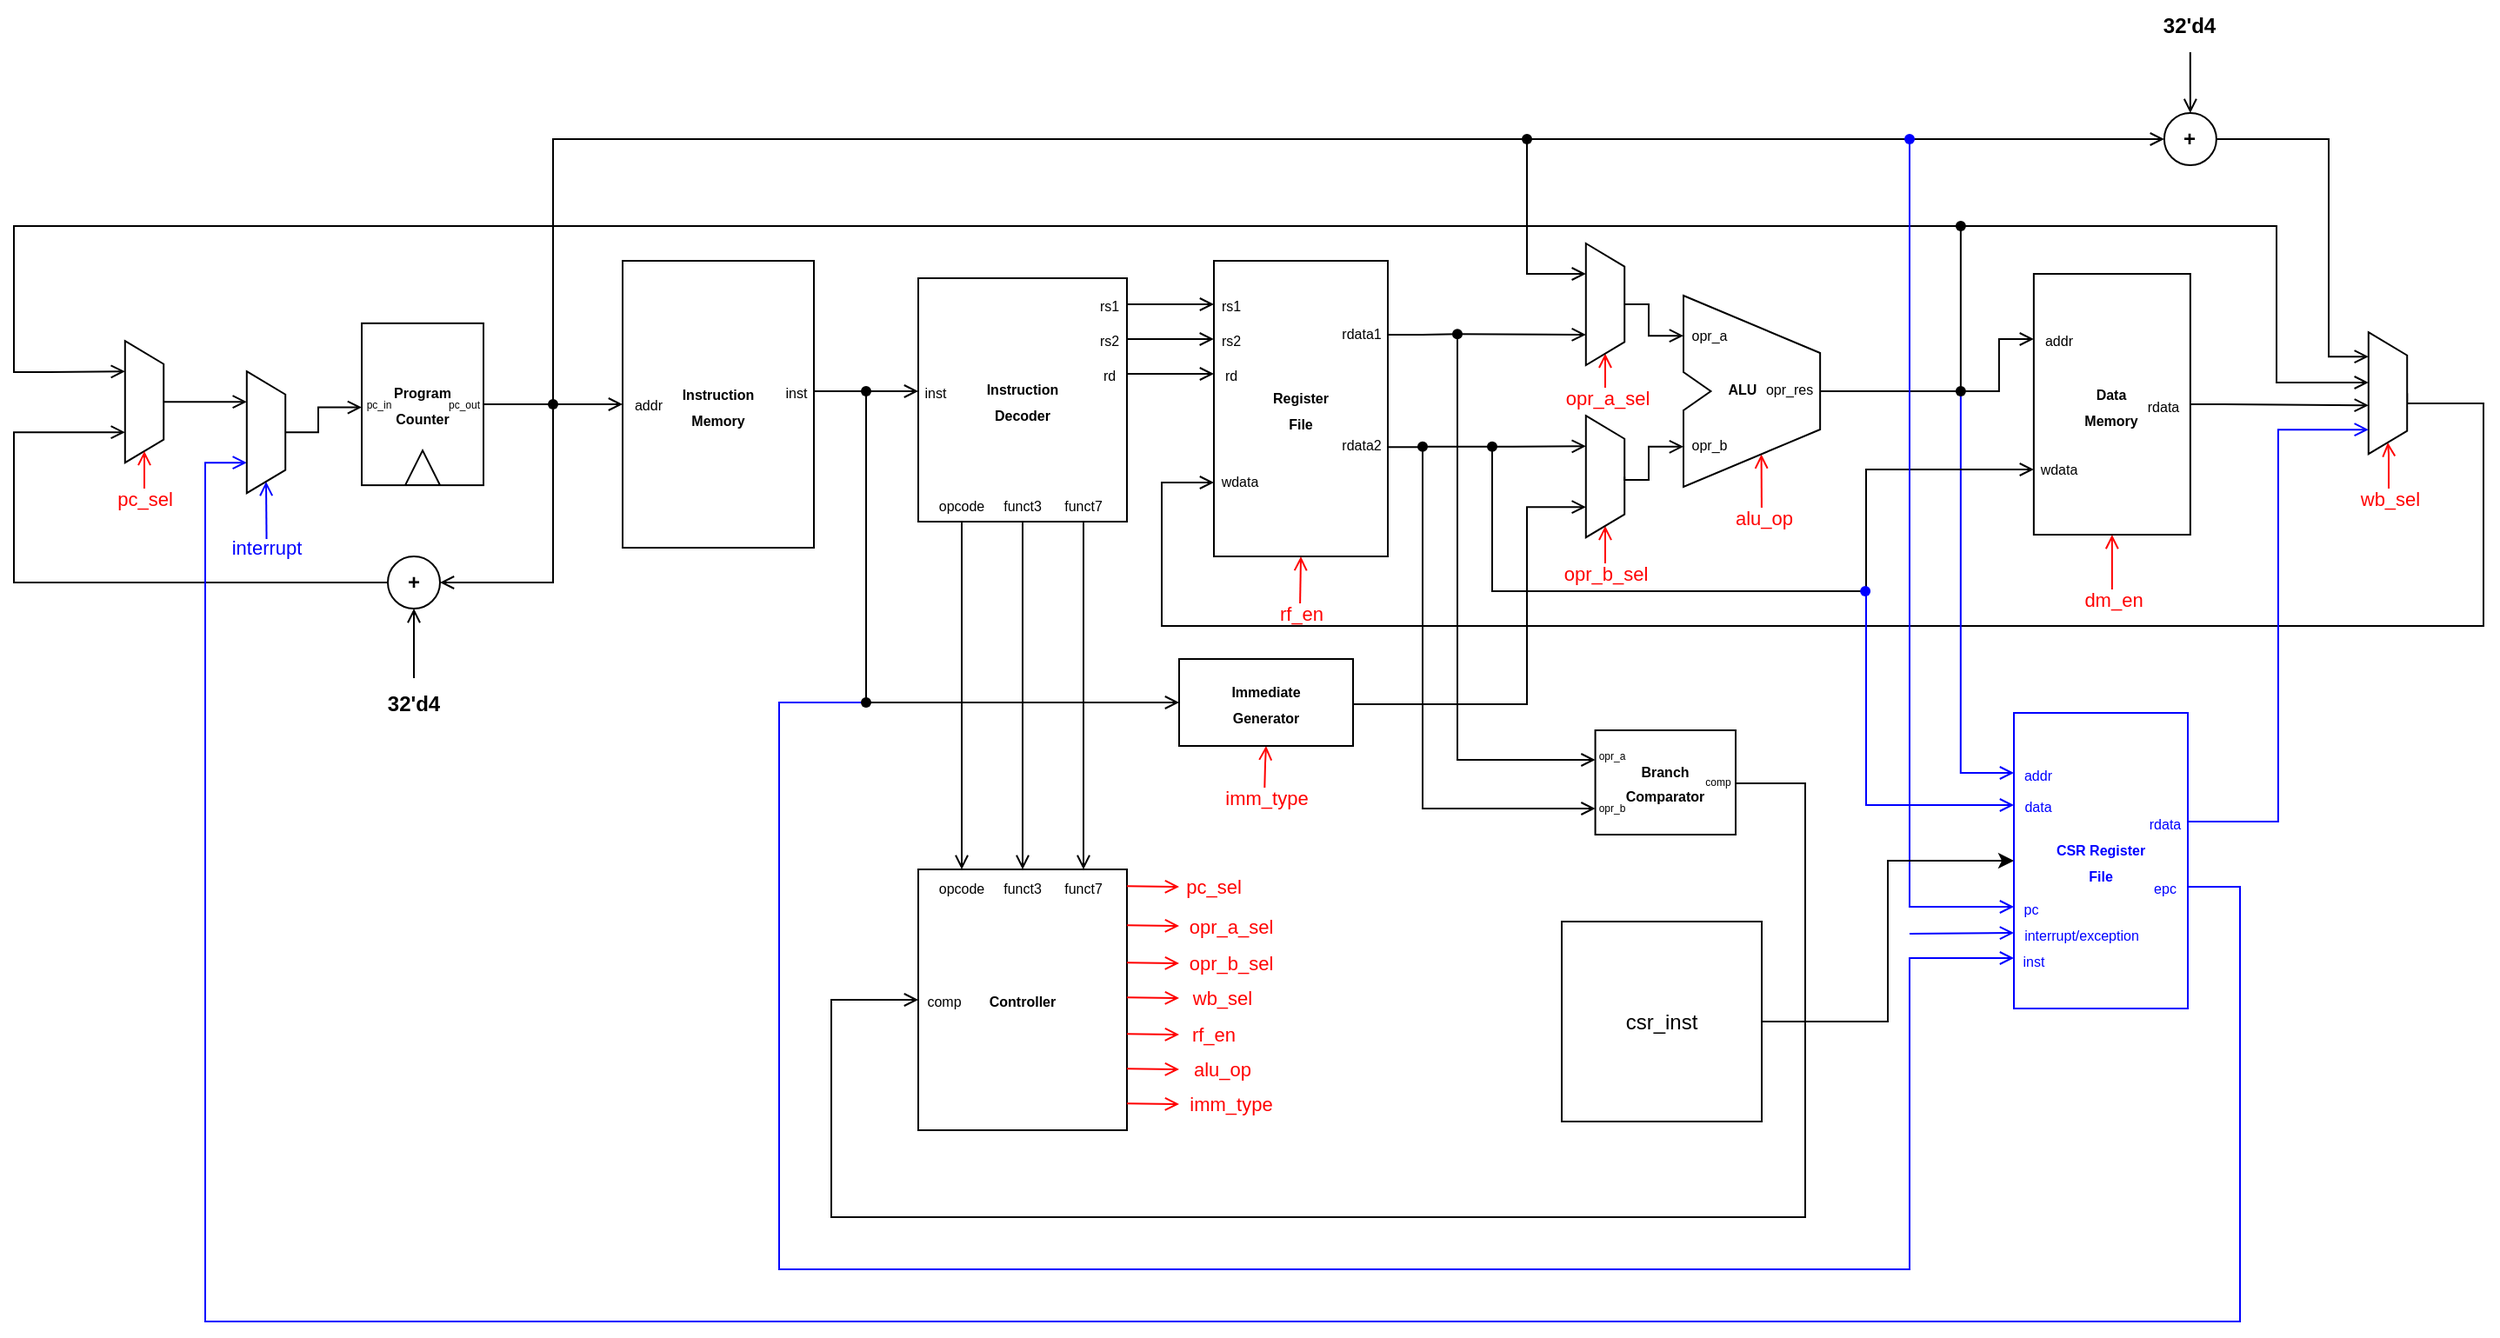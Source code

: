 <mxfile version="22.1.16" type="device" pages="2">
  <diagram name="single_cycle" id="E-cS3wv_XoeDdycS55Jo">
    <mxGraphModel dx="1955" dy="586" grid="1" gridSize="10" guides="1" tooltips="1" connect="1" arrows="1" fold="1" page="1" pageScale="1" pageWidth="850" pageHeight="1100" math="0" shadow="0">
      <root>
        <mxCell id="0" />
        <mxCell id="1" parent="0" />
        <mxCell id="Olr035WZX6d9rhfPIDPr-122" style="edgeStyle=orthogonalEdgeStyle;shape=connector;rounded=0;orthogonalLoop=1;jettySize=auto;html=1;exitX=0.5;exitY=1;exitDx=0;exitDy=0;exitPerimeter=0;labelBackgroundColor=default;strokeColor=#ff0000;align=center;verticalAlign=middle;fontFamily=Helvetica;fontSize=11;fontColor=default;endArrow=open;entryX=0.5;entryY=1;entryDx=0;entryDy=0;entryPerimeter=0;endFill=0;" parent="1" target="Olr035WZX6d9rhfPIDPr-2" edge="1">
          <mxGeometry relative="1" as="geometry">
            <mxPoint x="454.5" y="520" as="sourcePoint" />
          </mxGeometry>
        </mxCell>
        <mxCell id="Olr035WZX6d9rhfPIDPr-183" value="&lt;font color=&quot;#ff0000&quot;&gt;rf_en&lt;/font&gt;" style="edgeLabel;html=1;align=center;verticalAlign=middle;resizable=0;points=[];fontSize=11;fontFamily=Helvetica;fontColor=default;" parent="Olr035WZX6d9rhfPIDPr-122" connectable="0" vertex="1">
          <mxGeometry x="-0.74" relative="1" as="geometry">
            <mxPoint y="6" as="offset" />
          </mxGeometry>
        </mxCell>
        <mxCell id="Olr035WZX6d9rhfPIDPr-2" value="&lt;b style=&quot;font-size: 8px;&quot;&gt;Register &lt;br&gt;File&lt;/b&gt;" style="rounded=0;whiteSpace=wrap;html=1;points=[[0,0,0,0,0],[0,0.25,0,0,0],[0,0.5,0,0,0],[0,0.75,0,0,0],[0,1,0,0,0],[0.25,0,0,0,0],[0.25,1,0,0,0],[0.5,0,0,0,0],[0.5,1,0,0,0],[0.75,0,0,0,0],[0.75,1,0,0,0],[1,0,0,0,0],[1,0.25,0,0,0],[1,0.5,0,0,0],[1,0.63,0,0,0],[1,0.75,0,0,0],[1,1,0,0,0]];" parent="1" vertex="1">
          <mxGeometry x="405" y="320" width="100" height="170" as="geometry" />
        </mxCell>
        <mxCell id="Olr035WZX6d9rhfPIDPr-4" value="&lt;b style=&quot;font-size: 8px;&quot;&gt;Instruction &lt;br&gt;Memory&lt;/b&gt;" style="rounded=0;whiteSpace=wrap;html=1;" parent="1" vertex="1">
          <mxGeometry x="65" y="320" width="110" height="165" as="geometry" />
        </mxCell>
        <mxCell id="Olr035WZX6d9rhfPIDPr-5" value="&lt;font style=&quot;font-size: 8px;&quot;&gt;&lt;b&gt;Instruction&lt;br&gt;Decoder&lt;/b&gt;&lt;/font&gt;" style="rounded=0;whiteSpace=wrap;html=1;" parent="1" vertex="1">
          <mxGeometry x="235" y="330" width="120" height="140" as="geometry" />
        </mxCell>
        <mxCell id="Olr035WZX6d9rhfPIDPr-6" style="edgeStyle=orthogonalEdgeStyle;rounded=0;orthogonalLoop=1;jettySize=auto;html=1;exitX=1;exitY=0.5;exitDx=0;exitDy=0;entryX=0;entryY=0.5;entryDx=0;entryDy=0;endArrow=open;endFill=0;" parent="1" source="Olr035WZX6d9rhfPIDPr-28" target="Olr035WZX6d9rhfPIDPr-27" edge="1">
          <mxGeometry relative="1" as="geometry" />
        </mxCell>
        <mxCell id="Olr035WZX6d9rhfPIDPr-9" value="&lt;font style=&quot;font-size: 8px;&quot;&gt;rs1&lt;/font&gt;" style="text;html=1;strokeColor=none;fillColor=none;align=center;verticalAlign=middle;whiteSpace=wrap;rounded=0;" parent="1" vertex="1">
          <mxGeometry x="405" y="340" width="20" height="10" as="geometry" />
        </mxCell>
        <mxCell id="Olr035WZX6d9rhfPIDPr-12" value="&lt;font style=&quot;font-size: 8px;&quot;&gt;rs2&lt;/font&gt;" style="text;html=1;strokeColor=none;fillColor=none;align=center;verticalAlign=middle;whiteSpace=wrap;rounded=0;" parent="1" vertex="1">
          <mxGeometry x="405" y="365" width="20" as="geometry" />
        </mxCell>
        <mxCell id="Olr035WZX6d9rhfPIDPr-13" value="&lt;font style=&quot;font-size: 8px;&quot;&gt;rd&lt;/font&gt;" style="text;html=1;strokeColor=none;fillColor=none;align=center;verticalAlign=middle;whiteSpace=wrap;rounded=0;" parent="1" vertex="1">
          <mxGeometry x="405" y="380" width="20" height="10" as="geometry" />
        </mxCell>
        <mxCell id="Olr035WZX6d9rhfPIDPr-15" value="&lt;font style=&quot;font-size: 8px;&quot;&gt;wdata&lt;/font&gt;" style="text;html=1;strokeColor=none;fillColor=none;align=center;verticalAlign=middle;whiteSpace=wrap;rounded=0;" parent="1" vertex="1">
          <mxGeometry x="405" y="441.1" width="30" height="10" as="geometry" />
        </mxCell>
        <mxCell id="Olr035WZX6d9rhfPIDPr-17" value="" style="endArrow=open;html=1;rounded=0;entryX=0;entryY=0.5;entryDx=0;entryDy=0;exitX=1;exitY=0.5;exitDx=0;exitDy=0;endFill=0;" parent="1" source="Olr035WZX6d9rhfPIDPr-20" target="Olr035WZX6d9rhfPIDPr-9" edge="1">
          <mxGeometry width="50" height="50" relative="1" as="geometry">
            <mxPoint x="355" y="350" as="sourcePoint" />
            <mxPoint x="405" y="300" as="targetPoint" />
          </mxGeometry>
        </mxCell>
        <mxCell id="Olr035WZX6d9rhfPIDPr-18" value="" style="endArrow=open;html=1;rounded=0;entryX=-0.004;entryY=0;entryDx=0;entryDy=0;entryPerimeter=0;exitX=1;exitY=0.5;exitDx=0;exitDy=0;endFill=0;" parent="1" source="Olr035WZX6d9rhfPIDPr-25" target="Olr035WZX6d9rhfPIDPr-12" edge="1">
          <mxGeometry width="50" height="50" relative="1" as="geometry">
            <mxPoint x="355" y="365" as="sourcePoint" />
            <mxPoint x="415" y="345" as="targetPoint" />
          </mxGeometry>
        </mxCell>
        <mxCell id="Olr035WZX6d9rhfPIDPr-19" value="" style="endArrow=open;html=1;rounded=0;exitX=1;exitY=0.5;exitDx=0;exitDy=0;entryX=0;entryY=0.5;entryDx=0;entryDy=0;endFill=0;" parent="1" source="Olr035WZX6d9rhfPIDPr-22" target="Olr035WZX6d9rhfPIDPr-13" edge="1">
          <mxGeometry width="50" height="50" relative="1" as="geometry">
            <mxPoint x="375" y="375" as="sourcePoint" />
            <mxPoint x="425" y="325" as="targetPoint" />
          </mxGeometry>
        </mxCell>
        <mxCell id="Olr035WZX6d9rhfPIDPr-20" value="&lt;font style=&quot;font-size: 8px;&quot;&gt;rs1&lt;/font&gt;" style="text;html=1;strokeColor=none;fillColor=none;align=center;verticalAlign=middle;whiteSpace=wrap;rounded=0;" parent="1" vertex="1">
          <mxGeometry x="335" y="340" width="20" height="10" as="geometry" />
        </mxCell>
        <mxCell id="Olr035WZX6d9rhfPIDPr-22" value="&lt;font style=&quot;font-size: 8px;&quot;&gt;rd&lt;/font&gt;" style="text;html=1;strokeColor=none;fillColor=none;align=center;verticalAlign=middle;whiteSpace=wrap;rounded=0;" parent="1" vertex="1">
          <mxGeometry x="335" y="380" width="20" height="10" as="geometry" />
        </mxCell>
        <mxCell id="Olr035WZX6d9rhfPIDPr-25" value="&lt;font style=&quot;font-size: 8px;&quot;&gt;rs2&lt;/font&gt;" style="text;html=1;strokeColor=none;fillColor=none;align=center;verticalAlign=middle;whiteSpace=wrap;rounded=0;" parent="1" vertex="1">
          <mxGeometry x="335" y="360" width="20" height="10" as="geometry" />
        </mxCell>
        <mxCell id="Olr035WZX6d9rhfPIDPr-27" value="&lt;font style=&quot;font-size: 8px;&quot;&gt;inst&lt;/font&gt;" style="text;html=1;strokeColor=none;fillColor=none;align=center;verticalAlign=middle;whiteSpace=wrap;rounded=0;" parent="1" vertex="1">
          <mxGeometry x="235" y="390" width="20" height="10" as="geometry" />
        </mxCell>
        <mxCell id="Olr035WZX6d9rhfPIDPr-28" value="&lt;font style=&quot;font-size: 8px;&quot;&gt;inst&lt;/font&gt;" style="text;html=1;strokeColor=none;fillColor=none;align=center;verticalAlign=middle;whiteSpace=wrap;rounded=0;" parent="1" vertex="1">
          <mxGeometry x="155" y="390" width="20" height="10" as="geometry" />
        </mxCell>
        <mxCell id="Olr035WZX6d9rhfPIDPr-40" style="edgeStyle=orthogonalEdgeStyle;rounded=0;orthogonalLoop=1;jettySize=auto;html=1;entryX=0.5;entryY=0;entryDx=0;entryDy=0;endArrow=open;endFill=0;" parent="1" source="Olr035WZX6d9rhfPIDPr-29" target="Olr035WZX6d9rhfPIDPr-35" edge="1">
          <mxGeometry relative="1" as="geometry">
            <mxPoint x="375" y="700.92" as="targetPoint" />
            <Array as="points">
              <mxPoint x="260" y="670" />
              <mxPoint x="260" y="670" />
            </Array>
          </mxGeometry>
        </mxCell>
        <mxCell id="Olr035WZX6d9rhfPIDPr-29" value="&lt;font style=&quot;font-size: 8px;&quot;&gt;opcode&lt;/font&gt;" style="text;html=1;strokeColor=none;fillColor=none;align=center;verticalAlign=middle;whiteSpace=wrap;rounded=0;" parent="1" vertex="1">
          <mxGeometry x="245" y="450" width="30" height="20" as="geometry" />
        </mxCell>
        <mxCell id="Olr035WZX6d9rhfPIDPr-39" style="edgeStyle=orthogonalEdgeStyle;rounded=0;orthogonalLoop=1;jettySize=auto;html=1;exitX=0.5;exitY=1;exitDx=0;exitDy=0;entryX=0.5;entryY=0;entryDx=0;entryDy=0;endArrow=open;endFill=0;" parent="1" source="Olr035WZX6d9rhfPIDPr-30" target="Olr035WZX6d9rhfPIDPr-36" edge="1">
          <mxGeometry relative="1" as="geometry" />
        </mxCell>
        <mxCell id="Olr035WZX6d9rhfPIDPr-30" value="&lt;font style=&quot;font-size: 8px;&quot;&gt;funct3&lt;/font&gt;" style="text;html=1;strokeColor=none;fillColor=none;align=center;verticalAlign=middle;whiteSpace=wrap;rounded=0;" parent="1" vertex="1">
          <mxGeometry x="280" y="450" width="30" height="20" as="geometry" />
        </mxCell>
        <mxCell id="Olr035WZX6d9rhfPIDPr-38" style="edgeStyle=orthogonalEdgeStyle;rounded=0;orthogonalLoop=1;jettySize=auto;html=1;exitX=0.5;exitY=1;exitDx=0;exitDy=0;entryX=0.5;entryY=0;entryDx=0;entryDy=0;endArrow=open;endFill=0;" parent="1" source="Olr035WZX6d9rhfPIDPr-31" target="Olr035WZX6d9rhfPIDPr-37" edge="1">
          <mxGeometry relative="1" as="geometry" />
        </mxCell>
        <mxCell id="Olr035WZX6d9rhfPIDPr-31" value="&lt;font style=&quot;font-size: 8px;&quot;&gt;funct7&lt;/font&gt;" style="text;html=1;strokeColor=none;fillColor=none;align=center;verticalAlign=middle;whiteSpace=wrap;rounded=0;" parent="1" vertex="1">
          <mxGeometry x="315" y="450" width="30" height="20" as="geometry" />
        </mxCell>
        <mxCell id="Olr035WZX6d9rhfPIDPr-95" style="edgeStyle=orthogonalEdgeStyle;rounded=0;orthogonalLoop=1;jettySize=auto;html=1;entryX=0.57;entryY=0.83;entryDx=0;entryDy=0;entryPerimeter=0;strokeColor=#ff0000;endArrow=open;endFill=0;" parent="1" target="Olr035WZX6d9rhfPIDPr-55" edge="1">
          <mxGeometry relative="1" as="geometry">
            <mxPoint x="685" y="500" as="targetPoint" />
            <mxPoint x="720" y="470" as="sourcePoint" />
          </mxGeometry>
        </mxCell>
        <mxCell id="Olr035WZX6d9rhfPIDPr-180" value="&lt;font color=&quot;#ff0000&quot;&gt;alu_op&lt;/font&gt;" style="edgeLabel;html=1;align=center;verticalAlign=middle;resizable=0;points=[];fontSize=11;fontFamily=Helvetica;fontColor=default;" parent="Olr035WZX6d9rhfPIDPr-95" connectable="0" vertex="1">
          <mxGeometry x="-0.888" relative="1" as="geometry">
            <mxPoint x="1" as="offset" />
          </mxGeometry>
        </mxCell>
        <mxCell id="Olr035WZX6d9rhfPIDPr-34" value="&lt;font style=&quot;font-size: 8px;&quot;&gt;&lt;b&gt;Controller&lt;/b&gt;&lt;/font&gt;" style="rounded=0;whiteSpace=wrap;html=1;points=[[0,0,0,0,0],[0,0.25,0,0,0],[0,0.5,0,0,0],[0,0.75,0,0,0],[0,1,0,0,0],[0.25,0,0,0,0],[0.25,1,0,0,0],[0.5,0,0,0,0],[0.5,1,0,0,0],[0.75,0,0,0,0],[0.75,1,0,0,0],[1,0.12,0,0,0],[1,0.31,0,0,0],[1,0.5,0,0,0],[1,0.69,0,0,0],[1,0.88,0,0,0]];" parent="1" vertex="1">
          <mxGeometry x="235" y="670" width="120" height="150" as="geometry" />
        </mxCell>
        <mxCell id="Olr035WZX6d9rhfPIDPr-35" value="&lt;font style=&quot;font-size: 8px;&quot;&gt;opcode&lt;/font&gt;" style="text;html=1;strokeColor=none;fillColor=none;align=center;verticalAlign=middle;whiteSpace=wrap;rounded=0;" parent="1" vertex="1">
          <mxGeometry x="245" y="670" width="30" height="20" as="geometry" />
        </mxCell>
        <mxCell id="Olr035WZX6d9rhfPIDPr-36" value="&lt;font style=&quot;font-size: 8px;&quot;&gt;funct3&lt;/font&gt;" style="text;html=1;strokeColor=none;fillColor=none;align=center;verticalAlign=middle;whiteSpace=wrap;rounded=0;" parent="1" vertex="1">
          <mxGeometry x="280" y="670" width="30" height="20" as="geometry" />
        </mxCell>
        <mxCell id="Olr035WZX6d9rhfPIDPr-37" value="&lt;font style=&quot;font-size: 8px;&quot;&gt;funct7&lt;/font&gt;" style="text;html=1;strokeColor=none;fillColor=none;align=center;verticalAlign=middle;whiteSpace=wrap;rounded=0;horizontal=1;" parent="1" vertex="1">
          <mxGeometry x="315" y="670" width="30" height="20" as="geometry" />
        </mxCell>
        <mxCell id="Olr035WZX6d9rhfPIDPr-60" style="edgeStyle=orthogonalEdgeStyle;rounded=0;orthogonalLoop=1;jettySize=auto;html=1;exitDx=0;exitDy=0;exitPerimeter=0;entryX=0;entryY=0.25;entryDx=0;entryDy=0;endArrow=open;endFill=0;" parent="1" source="Olr035WZX6d9rhfPIDPr-65" target="Olr035WZX6d9rhfPIDPr-59" edge="1">
          <mxGeometry relative="1" as="geometry">
            <Array as="points">
              <mxPoint x="856.43" y="395" />
              <mxPoint x="856.43" y="365" />
            </Array>
          </mxGeometry>
        </mxCell>
        <mxCell id="Olr035WZX6d9rhfPIDPr-55" value="" style="verticalLabelPosition=bottom;verticalAlign=top;html=1;shape=mxgraph.basic.polygon;polyCoords=[[0,0],[1,0.3],[1,0.5],[1,0.7],[0,1],[0,0.6],[0.2,0.5],[0,0.4]];polyline=0;shadow=0;aspect=fixed;points=[[0,0.21,0,0,0],[0,0.79,0,0,0],[0.57,0.83,0,0,0],[1,0.5,0,0,0]];" parent="1" vertex="1">
          <mxGeometry x="675" y="340" width="78.57" height="110" as="geometry" />
        </mxCell>
        <mxCell id="Olr035WZX6d9rhfPIDPr-57" style="edgeStyle=orthogonalEdgeStyle;rounded=0;orthogonalLoop=1;jettySize=auto;html=1;exitDx=0;exitDy=0;entryX=0.75;entryY=1;entryDx=0;entryDy=0;endArrow=open;endFill=0;" parent="1" source="Olr035WZX6d9rhfPIDPr-160" target="Olr035WZX6d9rhfPIDPr-111" edge="1">
          <mxGeometry relative="1" as="geometry">
            <Array as="points">
              <mxPoint x="545" y="363" />
            </Array>
          </mxGeometry>
        </mxCell>
        <mxCell id="Olr035WZX6d9rhfPIDPr-62" style="edgeStyle=orthogonalEdgeStyle;rounded=0;orthogonalLoop=1;jettySize=auto;html=1;exitX=1;exitY=0.5;exitDx=0;exitDy=0;entryX=0.6;entryY=1;entryDx=0;entryDy=0;entryPerimeter=0;endArrow=open;endFill=0;" parent="1" source="Olr035WZX6d9rhfPIDPr-59" target="Olr035WZX6d9rhfPIDPr-210" edge="1">
          <mxGeometry relative="1" as="geometry">
            <mxPoint x="1067.055" y="433.295" as="targetPoint" />
            <Array as="points">
              <mxPoint x="986" y="403" />
              <mxPoint x="1069" y="403" />
            </Array>
          </mxGeometry>
        </mxCell>
        <mxCell id="Olr035WZX6d9rhfPIDPr-121" style="edgeStyle=orthogonalEdgeStyle;shape=connector;rounded=0;orthogonalLoop=1;jettySize=auto;html=1;labelBackgroundColor=default;strokeColor=#ff0000;align=center;verticalAlign=middle;fontFamily=Helvetica;fontSize=11;fontColor=default;endArrow=open;entryX=0.5;entryY=1;entryDx=0;entryDy=0;endFill=0;" parent="1" target="Olr035WZX6d9rhfPIDPr-59" edge="1">
          <mxGeometry relative="1" as="geometry">
            <mxPoint x="921.43" y="510" as="sourcePoint" />
          </mxGeometry>
        </mxCell>
        <mxCell id="Olr035WZX6d9rhfPIDPr-179" value="&lt;font color=&quot;#ff0000&quot;&gt;dm_en&lt;/font&gt;" style="edgeLabel;html=1;align=center;verticalAlign=middle;resizable=0;points=[];fontSize=11;fontFamily=Helvetica;fontColor=default;" parent="Olr035WZX6d9rhfPIDPr-121" connectable="0" vertex="1">
          <mxGeometry x="-0.537" relative="1" as="geometry">
            <mxPoint y="12" as="offset" />
          </mxGeometry>
        </mxCell>
        <mxCell id="Olr035WZX6d9rhfPIDPr-59" value="&lt;font style=&quot;font-size: 8px;&quot;&gt;&lt;b&gt;Data&lt;br&gt;Memory&lt;/b&gt;&lt;/font&gt;" style="whiteSpace=wrap;html=1;" parent="1" vertex="1">
          <mxGeometry x="876.43" y="327.5" width="90" height="150" as="geometry" />
        </mxCell>
        <mxCell id="Olr035WZX6d9rhfPIDPr-124" style="edgeStyle=orthogonalEdgeStyle;shape=connector;rounded=0;orthogonalLoop=1;jettySize=auto;html=1;exitX=0.5;exitY=0;exitDx=0;exitDy=0;labelBackgroundColor=default;strokeColor=#000000;align=center;verticalAlign=middle;fontFamily=Helvetica;fontSize=11;fontColor=default;endArrow=open;entryX=0;entryY=0.75;entryDx=0;entryDy=0;entryPerimeter=0;endFill=0;" parent="1" source="Olr035WZX6d9rhfPIDPr-210" target="Olr035WZX6d9rhfPIDPr-2" edge="1">
          <mxGeometry relative="1" as="geometry">
            <mxPoint x="825" y="641.333" as="targetPoint" />
            <mxPoint x="1095.805" y="402.495" as="sourcePoint" />
            <Array as="points">
              <mxPoint x="1091" y="402" />
              <mxPoint x="1135" y="402" />
              <mxPoint x="1135" y="530" />
              <mxPoint x="375" y="530" />
              <mxPoint x="375" y="448" />
            </Array>
          </mxGeometry>
        </mxCell>
        <mxCell id="Olr035WZX6d9rhfPIDPr-64" value="" style="edgeStyle=orthogonalEdgeStyle;rounded=0;orthogonalLoop=1;jettySize=auto;html=1;exitX=1;exitY=0.5;exitDx=0;exitDy=0;entryDx=0;entryDy=0;endArrow=none;endFill=0;entryX=0.434;entryY=0.63;entryPerimeter=0;exitPerimeter=0;" parent="1" source="Olr035WZX6d9rhfPIDPr-55" target="Olr035WZX6d9rhfPIDPr-65" edge="1">
          <mxGeometry relative="1" as="geometry">
            <mxPoint x="805.0" y="395" as="sourcePoint" />
            <mxPoint x="805.0" y="404.86" as="targetPoint" />
            <Array as="points">
              <mxPoint x="785" y="395" />
              <mxPoint x="785" y="395" />
            </Array>
          </mxGeometry>
        </mxCell>
        <mxCell id="Olr035WZX6d9rhfPIDPr-66" style="edgeStyle=orthogonalEdgeStyle;rounded=0;orthogonalLoop=1;jettySize=auto;html=1;entryX=0.4;entryY=1;entryDx=0;entryDy=0;entryPerimeter=0;endArrow=open;endFill=0;" parent="1" source="Olr035WZX6d9rhfPIDPr-170" target="Olr035WZX6d9rhfPIDPr-210" edge="1">
          <mxGeometry relative="1" as="geometry">
            <mxPoint x="1067.055" y="402.495" as="targetPoint" />
            <Array as="points">
              <mxPoint x="1016" y="300" />
              <mxPoint x="1016" y="390" />
              <mxPoint x="1069" y="390" />
            </Array>
          </mxGeometry>
        </mxCell>
        <mxCell id="Olr035WZX6d9rhfPIDPr-205" style="edgeStyle=orthogonalEdgeStyle;shape=connector;rounded=0;orthogonalLoop=1;jettySize=auto;html=1;entryX=0;entryY=0.5;entryDx=0;entryDy=0;labelBackgroundColor=default;strokeColor=#0000ff;align=center;verticalAlign=middle;fontFamily=Helvetica;fontSize=11;fontColor=default;endArrow=open;endFill=0;" parent="1" source="Olr035WZX6d9rhfPIDPr-65" target="Olr035WZX6d9rhfPIDPr-195" edge="1">
          <mxGeometry relative="1" as="geometry">
            <Array as="points">
              <mxPoint x="835" y="395" />
              <mxPoint x="835" y="615" />
            </Array>
          </mxGeometry>
        </mxCell>
        <mxCell id="Olr035WZX6d9rhfPIDPr-65" value="" style="shape=waypoint;sketch=0;fillStyle=solid;size=6;pointerEvents=1;points=[];fillColor=none;resizable=0;rotatable=0;perimeter=centerPerimeter;snapToPoint=1;" parent="1" vertex="1">
          <mxGeometry x="824.43" y="385" width="20" height="20" as="geometry" />
        </mxCell>
        <mxCell id="Olr035WZX6d9rhfPIDPr-70" style="edgeStyle=orthogonalEdgeStyle;rounded=0;orthogonalLoop=1;jettySize=auto;html=1;entryX=0;entryY=0.5;entryDx=0;entryDy=0;endArrow=open;endFill=0;" parent="1" source="Olr035WZX6d9rhfPIDPr-77" target="Olr035WZX6d9rhfPIDPr-4" edge="1">
          <mxGeometry relative="1" as="geometry" />
        </mxCell>
        <mxCell id="Olr035WZX6d9rhfPIDPr-69" value="&lt;font style=&quot;font-size: 8px;&quot;&gt;&lt;b&gt;Program&lt;br&gt;Counter&lt;/b&gt;&lt;/font&gt;" style="rounded=0;whiteSpace=wrap;html=1;" parent="1" vertex="1">
          <mxGeometry x="-85" y="355.93" width="70" height="93.13" as="geometry" />
        </mxCell>
        <mxCell id="Olr035WZX6d9rhfPIDPr-71" value="" style="triangle;whiteSpace=wrap;html=1;rotation=-90;" parent="1" vertex="1">
          <mxGeometry x="-60" y="429.06" width="20" height="20" as="geometry" />
        </mxCell>
        <mxCell id="Olr035WZX6d9rhfPIDPr-73" value="&lt;b&gt;+&lt;/b&gt;" style="ellipse;whiteSpace=wrap;html=1;aspect=fixed;" parent="1" vertex="1">
          <mxGeometry x="951.43" y="235" width="30" height="30" as="geometry" />
        </mxCell>
        <mxCell id="Olr035WZX6d9rhfPIDPr-74" style="edgeStyle=orthogonalEdgeStyle;rounded=0;orthogonalLoop=1;jettySize=auto;html=1;entryX=0.2;entryY=1;entryDx=0;entryDy=0;entryPerimeter=0;endArrow=open;endFill=0;" parent="1" source="Olr035WZX6d9rhfPIDPr-73" target="Olr035WZX6d9rhfPIDPr-210" edge="1">
          <mxGeometry relative="1" as="geometry">
            <mxPoint x="1067.055" y="371.695" as="targetPoint" />
            <Array as="points">
              <mxPoint x="1046" y="250" />
              <mxPoint x="1046" y="375" />
            </Array>
          </mxGeometry>
        </mxCell>
        <mxCell id="Olr035WZX6d9rhfPIDPr-78" value="" style="edgeStyle=orthogonalEdgeStyle;rounded=0;orthogonalLoop=1;jettySize=auto;html=1;entryDx=0;entryDy=0;endArrow=none;endFill=0;" parent="1" source="Olr035WZX6d9rhfPIDPr-69" target="Olr035WZX6d9rhfPIDPr-77" edge="1">
          <mxGeometry relative="1" as="geometry">
            <mxPoint x="-15" y="402" as="sourcePoint" />
            <mxPoint x="65" y="403" as="targetPoint" />
          </mxGeometry>
        </mxCell>
        <mxCell id="Olr035WZX6d9rhfPIDPr-80" style="edgeStyle=orthogonalEdgeStyle;rounded=0;orthogonalLoop=1;jettySize=auto;html=1;entryX=0;entryY=0.5;entryDx=0;entryDy=0;endArrow=open;endFill=0;" parent="1" source="Olr035WZX6d9rhfPIDPr-202" target="Olr035WZX6d9rhfPIDPr-73" edge="1">
          <mxGeometry relative="1" as="geometry">
            <mxPoint x="816.43" y="260" as="targetPoint" />
            <Array as="points">
              <mxPoint x="816.43" y="250" />
              <mxPoint x="816.43" y="250" />
            </Array>
          </mxGeometry>
        </mxCell>
        <mxCell id="Olr035WZX6d9rhfPIDPr-86" style="edgeStyle=orthogonalEdgeStyle;rounded=0;orthogonalLoop=1;jettySize=auto;html=1;entryX=1;entryY=0.5;entryDx=0;entryDy=0;endArrow=open;endFill=0;" parent="1" source="Olr035WZX6d9rhfPIDPr-77" target="Olr035WZX6d9rhfPIDPr-85" edge="1">
          <mxGeometry relative="1" as="geometry">
            <Array as="points">
              <mxPoint x="25" y="505" />
            </Array>
          </mxGeometry>
        </mxCell>
        <mxCell id="Olr035WZX6d9rhfPIDPr-77" value="" style="shape=waypoint;sketch=0;fillStyle=solid;size=6;pointerEvents=1;points=[];fillColor=none;resizable=0;rotatable=0;perimeter=centerPerimeter;snapToPoint=1;" parent="1" vertex="1">
          <mxGeometry x="15" y="392.5" width="20" height="20" as="geometry" />
        </mxCell>
        <mxCell id="Olr035WZX6d9rhfPIDPr-87" style="edgeStyle=orthogonalEdgeStyle;rounded=0;orthogonalLoop=1;jettySize=auto;html=1;exitX=0.5;exitY=0;exitDx=0;exitDy=0;entryX=0.25;entryY=1;entryDx=0;entryDy=0;endArrow=open;endFill=0;" parent="1" source="Olr035WZX6d9rhfPIDPr-134" target="Olr035WZX6d9rhfPIDPr-232" edge="1">
          <mxGeometry relative="1" as="geometry">
            <Array as="points" />
          </mxGeometry>
        </mxCell>
        <mxCell id="Olr035WZX6d9rhfPIDPr-85" value="&lt;b&gt;+&lt;/b&gt;" style="ellipse;whiteSpace=wrap;html=1;aspect=fixed;" parent="1" vertex="1">
          <mxGeometry x="-70" y="490" width="30" height="30" as="geometry" />
        </mxCell>
        <mxCell id="Olr035WZX6d9rhfPIDPr-91" style="edgeStyle=orthogonalEdgeStyle;rounded=0;orthogonalLoop=1;jettySize=auto;html=1;entryX=0.5;entryY=1;entryDx=0;entryDy=0;endArrow=open;endFill=0;" parent="1" source="Olr035WZX6d9rhfPIDPr-90" target="Olr035WZX6d9rhfPIDPr-85" edge="1">
          <mxGeometry relative="1" as="geometry" />
        </mxCell>
        <mxCell id="Olr035WZX6d9rhfPIDPr-90" value="&lt;b&gt;32&#39;d4&lt;/b&gt;" style="text;html=1;strokeColor=none;fillColor=none;align=center;verticalAlign=middle;whiteSpace=wrap;rounded=0;" parent="1" vertex="1">
          <mxGeometry x="-85" y="560" width="60" height="30" as="geometry" />
        </mxCell>
        <mxCell id="Olr035WZX6d9rhfPIDPr-93" style="edgeStyle=orthogonalEdgeStyle;rounded=0;orthogonalLoop=1;jettySize=auto;html=1;entryX=0.5;entryY=0;entryDx=0;entryDy=0;endArrow=open;endFill=0;" parent="1" source="Olr035WZX6d9rhfPIDPr-92" target="Olr035WZX6d9rhfPIDPr-73" edge="1">
          <mxGeometry relative="1" as="geometry" />
        </mxCell>
        <mxCell id="Olr035WZX6d9rhfPIDPr-92" value="&lt;b&gt;32&#39;d4&lt;/b&gt;" style="text;html=1;strokeColor=none;fillColor=none;align=center;verticalAlign=middle;whiteSpace=wrap;rounded=0;" parent="1" vertex="1">
          <mxGeometry x="936.43" y="170" width="60" height="30" as="geometry" />
        </mxCell>
        <mxCell id="Olr035WZX6d9rhfPIDPr-94" value="&lt;font style=&quot;font-size: 8px;&quot;&gt;addr&lt;/font&gt;" style="text;html=1;strokeColor=none;fillColor=none;align=center;verticalAlign=middle;whiteSpace=wrap;rounded=0;" parent="1" vertex="1">
          <mxGeometry x="65" y="397.49" width="30" height="10" as="geometry" />
        </mxCell>
        <mxCell id="Olr035WZX6d9rhfPIDPr-119" style="edgeStyle=orthogonalEdgeStyle;rounded=0;orthogonalLoop=1;jettySize=auto;html=1;entryX=1;entryY=0.5;entryDx=0;entryDy=0;strokeColor=#ff0000;endArrow=open;endFill=0;" parent="1" target="Olr035WZX6d9rhfPIDPr-96" edge="1">
          <mxGeometry relative="1" as="geometry">
            <mxPoint x="630" y="500" as="sourcePoint" />
          </mxGeometry>
        </mxCell>
        <mxCell id="Olr035WZX6d9rhfPIDPr-182" value="&lt;font color=&quot;#ff0000&quot;&gt;opr_b_sel&lt;/font&gt;" style="edgeLabel;html=1;align=center;verticalAlign=middle;resizable=0;points=[];fontSize=11;fontFamily=Helvetica;fontColor=default;" parent="Olr035WZX6d9rhfPIDPr-119" connectable="0" vertex="1">
          <mxGeometry x="-0.859" y="1" relative="1" as="geometry">
            <mxPoint x="1" y="2" as="offset" />
          </mxGeometry>
        </mxCell>
        <mxCell id="Olr035WZX6d9rhfPIDPr-96" value="" style="shape=trapezoid;perimeter=trapezoidPerimeter;whiteSpace=wrap;html=1;fixedSize=1;rotation=90;size=13.27;" parent="1" vertex="1">
          <mxGeometry x="595" y="433" width="70" height="22.2" as="geometry" />
        </mxCell>
        <mxCell id="Olr035WZX6d9rhfPIDPr-99" style="edgeStyle=orthogonalEdgeStyle;rounded=0;orthogonalLoop=1;jettySize=auto;html=1;exitX=0.5;exitY=0;exitDx=0;exitDy=0;exitPerimeter=0;entryX=0;entryY=0.79;entryDx=0;entryDy=0;entryPerimeter=0;endArrow=open;endFill=0;" parent="1" source="Olr035WZX6d9rhfPIDPr-96" target="Olr035WZX6d9rhfPIDPr-55" edge="1">
          <mxGeometry relative="1" as="geometry">
            <Array as="points">
              <mxPoint x="655" y="446" />
              <mxPoint x="655" y="427" />
            </Array>
          </mxGeometry>
        </mxCell>
        <mxCell id="Olr035WZX6d9rhfPIDPr-105" style="edgeStyle=orthogonalEdgeStyle;rounded=0;orthogonalLoop=1;jettySize=auto;html=1;entryX=0.75;entryY=1;entryDx=0;entryDy=0;exitX=1;exitY=0.5;exitDx=0;exitDy=0;endArrow=open;endFill=0;" parent="1" source="Olr035WZX6d9rhfPIDPr-101" target="Olr035WZX6d9rhfPIDPr-96" edge="1">
          <mxGeometry relative="1" as="geometry">
            <Array as="points">
              <mxPoint x="585" y="575" />
              <mxPoint x="585" y="462" />
            </Array>
          </mxGeometry>
        </mxCell>
        <mxCell id="Olr035WZX6d9rhfPIDPr-118" style="edgeStyle=orthogonalEdgeStyle;rounded=0;orthogonalLoop=1;jettySize=auto;html=1;strokeColor=#FF0000;endArrow=open;endFill=0;" parent="1" target="Olr035WZX6d9rhfPIDPr-101" edge="1">
          <mxGeometry relative="1" as="geometry">
            <mxPoint x="434" y="629" as="sourcePoint" />
          </mxGeometry>
        </mxCell>
        <mxCell id="Olr035WZX6d9rhfPIDPr-184" value="&lt;font color=&quot;#ff0000&quot;&gt;imm_type&lt;/font&gt;" style="edgeLabel;html=1;align=center;verticalAlign=middle;resizable=0;points=[];fontSize=11;fontFamily=Helvetica;fontColor=default;" parent="Olr035WZX6d9rhfPIDPr-118" connectable="0" vertex="1">
          <mxGeometry x="-0.64" y="1" relative="1" as="geometry">
            <mxPoint x="2" y="5" as="offset" />
          </mxGeometry>
        </mxCell>
        <mxCell id="Olr035WZX6d9rhfPIDPr-101" value="&lt;font style=&quot;font-size: 8px;&quot;&gt;&lt;b&gt;Immediate&lt;br&gt;Generator&lt;/b&gt;&lt;/font&gt;" style="rounded=0;whiteSpace=wrap;html=1;" parent="1" vertex="1">
          <mxGeometry x="385" y="549" width="100" height="50" as="geometry" />
        </mxCell>
        <mxCell id="Olr035WZX6d9rhfPIDPr-107" style="edgeStyle=orthogonalEdgeStyle;rounded=0;orthogonalLoop=1;jettySize=auto;html=1;entryX=0;entryY=0.5;entryDx=0;entryDy=0;endArrow=open;endFill=0;" parent="1" source="Olr035WZX6d9rhfPIDPr-106" target="Olr035WZX6d9rhfPIDPr-101" edge="1">
          <mxGeometry relative="1" as="geometry">
            <Array as="points">
              <mxPoint x="205" y="574" />
            </Array>
          </mxGeometry>
        </mxCell>
        <mxCell id="Olr035WZX6d9rhfPIDPr-106" value="" style="shape=waypoint;sketch=0;fillStyle=solid;size=6;pointerEvents=1;points=[];fillColor=none;resizable=0;rotatable=0;perimeter=centerPerimeter;snapToPoint=1;" parent="1" vertex="1">
          <mxGeometry x="195" y="385" width="20" height="20" as="geometry" />
        </mxCell>
        <mxCell id="Olr035WZX6d9rhfPIDPr-120" style="edgeStyle=orthogonalEdgeStyle;rounded=0;orthogonalLoop=1;jettySize=auto;html=1;entryX=1;entryY=0.5;entryDx=0;entryDy=0;strokeColor=#ff0000;endArrow=open;endFill=0;" parent="1" target="Olr035WZX6d9rhfPIDPr-111" edge="1">
          <mxGeometry relative="1" as="geometry">
            <mxPoint x="630" y="400" as="sourcePoint" />
          </mxGeometry>
        </mxCell>
        <mxCell id="Olr035WZX6d9rhfPIDPr-181" value="&lt;font color=&quot;#ff0000&quot;&gt;opr_a_sel&lt;/font&gt;" style="edgeLabel;html=1;align=center;verticalAlign=middle;resizable=0;points=[];fontSize=11;fontFamily=Helvetica;fontColor=default;" parent="Olr035WZX6d9rhfPIDPr-120" connectable="0" vertex="1">
          <mxGeometry x="-0.907" y="-1" relative="1" as="geometry">
            <mxPoint as="offset" />
          </mxGeometry>
        </mxCell>
        <mxCell id="Olr035WZX6d9rhfPIDPr-111" value="" style="shape=trapezoid;perimeter=trapezoidPerimeter;whiteSpace=wrap;html=1;fixedSize=1;rotation=90;size=13.27;" parent="1" vertex="1">
          <mxGeometry x="595" y="333.9" width="70" height="22.2" as="geometry" />
        </mxCell>
        <mxCell id="Olr035WZX6d9rhfPIDPr-112" value="" style="edgeStyle=orthogonalEdgeStyle;rounded=0;orthogonalLoop=1;jettySize=auto;html=1;endArrow=none;endFill=0;" parent="1" source="Olr035WZX6d9rhfPIDPr-110" target="Olr035WZX6d9rhfPIDPr-77" edge="1">
          <mxGeometry relative="1" as="geometry">
            <mxPoint x="565" y="270" as="sourcePoint" />
            <mxPoint x="-145" y="385" as="targetPoint" />
            <Array as="points">
              <mxPoint x="25" y="250" />
            </Array>
          </mxGeometry>
        </mxCell>
        <mxCell id="Olr035WZX6d9rhfPIDPr-114" style="edgeStyle=orthogonalEdgeStyle;rounded=0;orthogonalLoop=1;jettySize=auto;html=1;entryX=0.25;entryY=1;entryDx=0;entryDy=0;endArrow=open;endFill=0;" parent="1" source="Olr035WZX6d9rhfPIDPr-110" target="Olr035WZX6d9rhfPIDPr-111" edge="1">
          <mxGeometry relative="1" as="geometry">
            <mxPoint x="585" y="270" as="sourcePoint" />
            <Array as="points">
              <mxPoint x="585" y="328" />
            </Array>
          </mxGeometry>
        </mxCell>
        <mxCell id="Olr035WZX6d9rhfPIDPr-115" style="edgeStyle=orthogonalEdgeStyle;rounded=0;orthogonalLoop=1;jettySize=auto;html=1;entryX=0;entryY=0.21;entryDx=0;entryDy=0;entryPerimeter=0;exitX=0.5;exitY=0;exitDx=0;exitDy=0;endArrow=open;endFill=0;" parent="1" source="Olr035WZX6d9rhfPIDPr-111" target="Olr035WZX6d9rhfPIDPr-55" edge="1">
          <mxGeometry relative="1" as="geometry">
            <mxPoint x="635" y="360" as="sourcePoint" />
            <Array as="points">
              <mxPoint x="655" y="345" />
              <mxPoint x="655" y="363" />
            </Array>
          </mxGeometry>
        </mxCell>
        <mxCell id="Olr035WZX6d9rhfPIDPr-133" style="edgeStyle=orthogonalEdgeStyle;shape=connector;rounded=0;orthogonalLoop=1;jettySize=auto;html=1;labelBackgroundColor=default;strokeColor=#000000;align=center;verticalAlign=middle;fontFamily=Helvetica;fontSize=11;fontColor=default;endArrow=open;exitX=1;exitY=0.75;exitDx=0;exitDy=0;entryX=0;entryY=0.5;entryDx=0;entryDy=0;endFill=0;" parent="1" source="Olr035WZX6d9rhfPIDPr-137" target="Olr035WZX6d9rhfPIDPr-136" edge="1">
          <mxGeometry relative="1" as="geometry">
            <mxPoint x="245" y="726.5" as="targetPoint" />
            <mxPoint x="755.71" y="621.5" as="sourcePoint" />
            <Array as="points">
              <mxPoint x="745" y="620" />
              <mxPoint x="745" y="870" />
              <mxPoint x="185" y="870" />
              <mxPoint x="185" y="745" />
            </Array>
          </mxGeometry>
        </mxCell>
        <mxCell id="Olr035WZX6d9rhfPIDPr-126" value="&lt;font style=&quot;font-size: 8px;&quot;&gt;&lt;b&gt;Branch&lt;br&gt;Comparator&lt;/b&gt;&lt;/font&gt;" style="whiteSpace=wrap;html=1;fontFamily=Helvetica;fontSize=11;fontColor=default;" parent="1" vertex="1">
          <mxGeometry x="624.29" y="590" width="80.71" height="60" as="geometry" />
        </mxCell>
        <mxCell id="Olr035WZX6d9rhfPIDPr-129" style="edgeStyle=orthogonalEdgeStyle;shape=connector;rounded=0;orthogonalLoop=1;jettySize=auto;html=1;entryX=0;entryY=1;entryDx=0;entryDy=0;labelBackgroundColor=default;strokeColor=#000000;align=center;verticalAlign=middle;fontFamily=Helvetica;fontSize=11;fontColor=default;endArrow=open;endFill=0;" parent="1" source="Olr035WZX6d9rhfPIDPr-160" target="Olr035WZX6d9rhfPIDPr-139" edge="1">
          <mxGeometry relative="1" as="geometry">
            <mxPoint x="635" y="380" as="sourcePoint" />
            <mxPoint x="675.0" y="607" as="targetPoint" />
            <Array as="points">
              <mxPoint x="545" y="607" />
            </Array>
          </mxGeometry>
        </mxCell>
        <mxCell id="Olr035WZX6d9rhfPIDPr-132" style="edgeStyle=orthogonalEdgeStyle;shape=connector;rounded=0;orthogonalLoop=1;jettySize=auto;html=1;labelBackgroundColor=default;strokeColor=#000000;align=center;verticalAlign=middle;fontFamily=Helvetica;fontSize=11;fontColor=default;endArrow=open;entryX=0;entryY=0.75;entryDx=0;entryDy=0;endFill=0;" parent="1" source="Olr035WZX6d9rhfPIDPr-131" target="Olr035WZX6d9rhfPIDPr-126" edge="1">
          <mxGeometry relative="1" as="geometry">
            <mxPoint x="615" y="350" as="targetPoint" />
            <mxPoint x="535" y="430" as="sourcePoint" />
            <Array as="points">
              <mxPoint x="525" y="635" />
            </Array>
          </mxGeometry>
        </mxCell>
        <mxCell id="Olr035WZX6d9rhfPIDPr-135" value="" style="edgeStyle=orthogonalEdgeStyle;rounded=0;orthogonalLoop=1;jettySize=auto;html=1;exitX=0;exitY=0.5;exitDx=0;exitDy=0;entryX=0.75;entryY=1;entryDx=0;entryDy=0;endArrow=open;endFill=0;" parent="1" source="Olr035WZX6d9rhfPIDPr-85" target="Olr035WZX6d9rhfPIDPr-134" edge="1">
          <mxGeometry relative="1" as="geometry">
            <mxPoint x="-70" y="505" as="sourcePoint" />
            <mxPoint x="-85" y="402" as="targetPoint" />
            <Array as="points">
              <mxPoint x="-285" y="505" />
              <mxPoint x="-285" y="419" />
            </Array>
          </mxGeometry>
        </mxCell>
        <mxCell id="Olr035WZX6d9rhfPIDPr-134" value="" style="shape=trapezoid;perimeter=trapezoidPerimeter;whiteSpace=wrap;html=1;fixedSize=1;rotation=90;size=13.27;" parent="1" vertex="1">
          <mxGeometry x="-245" y="390.0" width="70" height="22.2" as="geometry" />
        </mxCell>
        <mxCell id="Olr035WZX6d9rhfPIDPr-136" value="&lt;font style=&quot;font-size: 8px;&quot;&gt;comp&lt;/font&gt;" style="text;html=1;strokeColor=none;fillColor=none;align=center;verticalAlign=middle;whiteSpace=wrap;rounded=0;" parent="1" vertex="1">
          <mxGeometry x="235" y="735" width="30" height="20" as="geometry" />
        </mxCell>
        <mxCell id="Olr035WZX6d9rhfPIDPr-137" value="&lt;font style=&quot;font-size: 6px;&quot;&gt;comp&lt;/font&gt;" style="text;html=1;strokeColor=none;fillColor=none;align=center;verticalAlign=middle;whiteSpace=wrap;rounded=0;" parent="1" vertex="1">
          <mxGeometry x="685" y="613" width="20" height="10" as="geometry" />
        </mxCell>
        <mxCell id="Olr035WZX6d9rhfPIDPr-139" value="&lt;font style=&quot;font-size: 6px;&quot;&gt;opr_a&lt;/font&gt;" style="text;html=1;strokeColor=none;fillColor=none;align=center;verticalAlign=middle;whiteSpace=wrap;rounded=0;" parent="1" vertex="1">
          <mxGeometry x="624.29" y="599" width="20" height="8" as="geometry" />
        </mxCell>
        <mxCell id="Olr035WZX6d9rhfPIDPr-140" value="&lt;font style=&quot;font-size: 6px;&quot;&gt;opr_b&lt;/font&gt;" style="text;html=1;strokeColor=none;fillColor=none;align=center;verticalAlign=middle;whiteSpace=wrap;rounded=0;" parent="1" vertex="1">
          <mxGeometry x="624.29" y="629" width="20" height="8" as="geometry" />
        </mxCell>
        <mxCell id="Olr035WZX6d9rhfPIDPr-143" value="&lt;font style=&quot;font-size: 6px;&quot;&gt;pc_in&lt;/font&gt;" style="text;html=1;strokeColor=none;fillColor=none;align=center;verticalAlign=middle;whiteSpace=wrap;rounded=0;" parent="1" vertex="1">
          <mxGeometry x="-85" y="393" width="20" height="15" as="geometry" />
        </mxCell>
        <mxCell id="Olr035WZX6d9rhfPIDPr-144" value="&lt;font style=&quot;font-size: 6px;&quot;&gt;pc_out&lt;/font&gt;" style="text;html=1;strokeColor=none;fillColor=none;align=center;verticalAlign=middle;whiteSpace=wrap;rounded=0;" parent="1" vertex="1">
          <mxGeometry x="-37" y="396" width="22" height="10" as="geometry" />
        </mxCell>
        <mxCell id="Olr035WZX6d9rhfPIDPr-149" style="edgeStyle=orthogonalEdgeStyle;shape=connector;rounded=0;orthogonalLoop=1;jettySize=auto;html=1;entryX=0;entryY=0.75;entryDx=0;entryDy=0;labelBackgroundColor=default;strokeColor=#000000;align=center;verticalAlign=middle;fontFamily=Helvetica;fontSize=11;fontColor=default;endArrow=open;endFill=0;" parent="1" source="Olr035WZX6d9rhfPIDPr-147" target="Olr035WZX6d9rhfPIDPr-59" edge="1">
          <mxGeometry relative="1" as="geometry">
            <Array as="points">
              <mxPoint x="565" y="510" />
              <mxPoint x="780" y="510" />
              <mxPoint x="780" y="440" />
            </Array>
          </mxGeometry>
        </mxCell>
        <mxCell id="Olr035WZX6d9rhfPIDPr-150" value="&lt;font style=&quot;font-size: 8px;&quot;&gt;rdata2&lt;/font&gt;" style="text;html=1;strokeColor=none;fillColor=none;align=center;verticalAlign=middle;whiteSpace=wrap;rounded=0;" parent="1" vertex="1">
          <mxGeometry x="475" y="420" width="30" height="10" as="geometry" />
        </mxCell>
        <mxCell id="Olr035WZX6d9rhfPIDPr-151" value="&lt;font style=&quot;font-size: 8px;&quot;&gt;rdata1&lt;/font&gt;" style="text;html=1;strokeColor=none;fillColor=none;align=center;verticalAlign=middle;whiteSpace=wrap;rounded=0;" parent="1" vertex="1">
          <mxGeometry x="475" y="356.1" width="30" height="10" as="geometry" />
        </mxCell>
        <mxCell id="Olr035WZX6d9rhfPIDPr-147" value="" style="shape=waypoint;sketch=0;fillStyle=solid;size=6;pointerEvents=1;points=[];fillColor=none;resizable=0;rotatable=0;perimeter=centerPerimeter;snapToPoint=1;fontFamily=Helvetica;fontSize=11;fontColor=default;" parent="1" vertex="1">
          <mxGeometry x="555" y="416.87" width="20" height="20" as="geometry" />
        </mxCell>
        <mxCell id="Olr035WZX6d9rhfPIDPr-156" value="" style="edgeStyle=orthogonalEdgeStyle;rounded=0;orthogonalLoop=1;jettySize=auto;html=1;entryDx=0;entryDy=0;entryPerimeter=0;exitX=1;exitY=0.63;exitDx=0;exitDy=0;exitPerimeter=0;endArrow=none;endFill=0;" parent="1" source="Olr035WZX6d9rhfPIDPr-2" target="Olr035WZX6d9rhfPIDPr-131" edge="1">
          <mxGeometry relative="1" as="geometry">
            <mxPoint x="505" y="427" as="sourcePoint" />
            <mxPoint x="555" y="427" as="targetPoint" />
            <Array as="points" />
          </mxGeometry>
        </mxCell>
        <mxCell id="Olr035WZX6d9rhfPIDPr-238" style="edgeStyle=orthogonalEdgeStyle;shape=connector;rounded=0;orthogonalLoop=1;jettySize=auto;html=1;entryX=0.25;entryY=1;entryDx=0;entryDy=0;labelBackgroundColor=default;strokeColor=#000000;align=center;verticalAlign=middle;fontFamily=Helvetica;fontSize=11;fontColor=default;endArrow=open;endFill=0;" parent="1" source="Olr035WZX6d9rhfPIDPr-131" target="Olr035WZX6d9rhfPIDPr-96" edge="1">
          <mxGeometry relative="1" as="geometry" />
        </mxCell>
        <mxCell id="Olr035WZX6d9rhfPIDPr-131" value="" style="shape=waypoint;sketch=0;fillStyle=solid;size=6;pointerEvents=1;points=[];fillColor=none;resizable=0;rotatable=0;perimeter=centerPerimeter;snapToPoint=1;fontFamily=Helvetica;fontSize=11;fontColor=default;" parent="1" vertex="1">
          <mxGeometry x="515" y="416.87" width="20" height="20" as="geometry" />
        </mxCell>
        <mxCell id="Olr035WZX6d9rhfPIDPr-163" value="" style="edgeStyle=orthogonalEdgeStyle;rounded=0;orthogonalLoop=1;jettySize=auto;html=1;exitX=1;exitY=0.25;exitDx=0;exitDy=0;exitPerimeter=0;endArrow=none;endFill=0;" parent="1" source="Olr035WZX6d9rhfPIDPr-2" target="Olr035WZX6d9rhfPIDPr-160" edge="1">
          <mxGeometry relative="1" as="geometry">
            <mxPoint x="505" y="363" as="sourcePoint" />
            <mxPoint x="525" y="380" as="targetPoint" />
          </mxGeometry>
        </mxCell>
        <mxCell id="Olr035WZX6d9rhfPIDPr-160" value="" style="shape=waypoint;sketch=0;fillStyle=solid;size=6;pointerEvents=1;points=[];fillColor=none;resizable=0;rotatable=0;perimeter=centerPerimeter;snapToPoint=1;fontFamily=Helvetica;fontSize=11;fontColor=default;" parent="1" vertex="1">
          <mxGeometry x="535" y="352.1" width="20" height="20" as="geometry" />
        </mxCell>
        <mxCell id="Olr035WZX6d9rhfPIDPr-165" value="" style="edgeStyle=orthogonalEdgeStyle;rounded=0;orthogonalLoop=1;jettySize=auto;html=1;entryDx=0;entryDy=0;endArrow=open;endFill=0;" parent="1" target="Olr035WZX6d9rhfPIDPr-110" edge="1">
          <mxGeometry relative="1" as="geometry">
            <mxPoint x="585" y="250" as="sourcePoint" />
            <mxPoint x="619" y="307" as="targetPoint" />
            <Array as="points" />
          </mxGeometry>
        </mxCell>
        <mxCell id="Olr035WZX6d9rhfPIDPr-110" value="" style="shape=waypoint;sketch=0;fillStyle=solid;size=6;pointerEvents=1;points=[];fillColor=none;resizable=0;rotatable=0;perimeter=centerPerimeter;snapToPoint=1;" parent="1" vertex="1">
          <mxGeometry x="575" y="240" width="20" height="20" as="geometry" />
        </mxCell>
        <mxCell id="Olr035WZX6d9rhfPIDPr-166" style="edgeStyle=orthogonalEdgeStyle;shape=connector;rounded=0;orthogonalLoop=1;jettySize=auto;html=1;labelBackgroundColor=default;strokeColor=#ff0000;align=center;verticalAlign=middle;fontFamily=Helvetica;fontSize=11;fontColor=default;endArrow=open;entryX=1;entryY=0.5;entryDx=0;entryDy=0;endFill=0;" parent="1" target="Olr035WZX6d9rhfPIDPr-210" edge="1">
          <mxGeometry relative="1" as="geometry">
            <mxPoint x="1079.5" y="431.545" as="targetPoint" />
            <mxPoint x="1080.5" y="460.69" as="sourcePoint" />
            <Array as="points">
              <mxPoint x="1080" y="431" />
              <mxPoint x="1080" y="431" />
            </Array>
          </mxGeometry>
        </mxCell>
        <mxCell id="Olr035WZX6d9rhfPIDPr-178" value="&lt;font color=&quot;#ff0000&quot;&gt;wb_sel&lt;/font&gt;" style="edgeLabel;html=1;align=center;verticalAlign=middle;resizable=0;points=[];fontSize=11;fontFamily=Helvetica;fontColor=default;" parent="Olr035WZX6d9rhfPIDPr-166" connectable="0" vertex="1">
          <mxGeometry x="-0.377" relative="1" as="geometry">
            <mxPoint y="8" as="offset" />
          </mxGeometry>
        </mxCell>
        <mxCell id="Olr035WZX6d9rhfPIDPr-167" style="edgeStyle=orthogonalEdgeStyle;rounded=0;orthogonalLoop=1;jettySize=auto;html=1;entryX=1;entryY=0.5;entryDx=0;entryDy=0;strokeColor=#ff0000;endArrow=open;endFill=0;" parent="1" target="Olr035WZX6d9rhfPIDPr-134" edge="1">
          <mxGeometry relative="1" as="geometry">
            <mxPoint x="-210.22" y="435.18" as="targetPoint" />
            <mxPoint x="-210" y="458.61" as="sourcePoint" />
          </mxGeometry>
        </mxCell>
        <mxCell id="Olr035WZX6d9rhfPIDPr-185" value="&lt;font color=&quot;#ff0000&quot;&gt;pc_sel&lt;/font&gt;" style="edgeLabel;html=1;align=center;verticalAlign=middle;resizable=0;points=[];fontSize=11;fontFamily=Helvetica;fontColor=default;" parent="Olr035WZX6d9rhfPIDPr-167" connectable="0" vertex="1">
          <mxGeometry x="-0.327" y="-1" relative="1" as="geometry">
            <mxPoint x="-1" y="8" as="offset" />
          </mxGeometry>
        </mxCell>
        <mxCell id="Olr035WZX6d9rhfPIDPr-169" value="" style="edgeStyle=orthogonalEdgeStyle;rounded=0;orthogonalLoop=1;jettySize=auto;html=1;entryDx=0;entryDy=0;entryPerimeter=0;endArrow=none;endFill=0;" parent="1" source="Olr035WZX6d9rhfPIDPr-65" target="Olr035WZX6d9rhfPIDPr-170" edge="1">
          <mxGeometry relative="1" as="geometry">
            <mxPoint x="1067.43" y="402" as="targetPoint" />
            <mxPoint x="835" y="390" as="sourcePoint" />
            <Array as="points" />
          </mxGeometry>
        </mxCell>
        <mxCell id="Olr035WZX6d9rhfPIDPr-171" style="edgeStyle=orthogonalEdgeStyle;shape=connector;rounded=0;orthogonalLoop=1;jettySize=auto;html=1;entryX=0.25;entryY=1;entryDx=0;entryDy=0;labelBackgroundColor=default;strokeColor=#000000;align=center;verticalAlign=middle;fontFamily=Helvetica;fontSize=11;fontColor=default;endArrow=open;endFill=0;" parent="1" source="Olr035WZX6d9rhfPIDPr-170" target="Olr035WZX6d9rhfPIDPr-134" edge="1">
          <mxGeometry relative="1" as="geometry">
            <Array as="points">
              <mxPoint x="-285" y="300" />
              <mxPoint x="-285" y="384" />
              <mxPoint x="-265" y="384" />
            </Array>
          </mxGeometry>
        </mxCell>
        <mxCell id="Olr035WZX6d9rhfPIDPr-170" value="" style="shape=waypoint;sketch=0;fillStyle=solid;size=6;pointerEvents=1;points=[];fillColor=none;resizable=0;rotatable=0;perimeter=centerPerimeter;snapToPoint=1;fontFamily=Helvetica;fontSize=11;fontColor=default;" parent="1" vertex="1">
          <mxGeometry x="824.43" y="290" width="20" height="20" as="geometry" />
        </mxCell>
        <mxCell id="Olr035WZX6d9rhfPIDPr-172" value="&lt;font style=&quot;font-size: 8px;&quot;&gt;opr_a&lt;/font&gt;" style="text;html=1;strokeColor=none;fillColor=none;align=center;verticalAlign=middle;whiteSpace=wrap;rounded=0;" parent="1" vertex="1">
          <mxGeometry x="675" y="357.1" width="30" height="10" as="geometry" />
        </mxCell>
        <mxCell id="Olr035WZX6d9rhfPIDPr-173" value="&lt;font style=&quot;font-size: 8px;&quot;&gt;opr_b&lt;/font&gt;" style="text;html=1;strokeColor=none;fillColor=none;align=center;verticalAlign=middle;whiteSpace=wrap;rounded=0;" parent="1" vertex="1">
          <mxGeometry x="675" y="420" width="30" height="10" as="geometry" />
        </mxCell>
        <mxCell id="Olr035WZX6d9rhfPIDPr-174" value="&lt;font style=&quot;font-size: 8px;&quot;&gt;opr_res&lt;/font&gt;" style="text;html=1;strokeColor=none;fillColor=none;align=center;verticalAlign=middle;whiteSpace=wrap;rounded=0;" parent="1" vertex="1">
          <mxGeometry x="720.71" y="388.12" width="30" height="10" as="geometry" />
        </mxCell>
        <mxCell id="Olr035WZX6d9rhfPIDPr-175" value="&lt;font style=&quot;font-size: 8px;&quot;&gt;addr&lt;/font&gt;" style="text;html=1;strokeColor=none;fillColor=none;align=center;verticalAlign=middle;whiteSpace=wrap;rounded=0;" parent="1" vertex="1">
          <mxGeometry x="876.43" y="360" width="30" height="10" as="geometry" />
        </mxCell>
        <mxCell id="Olr035WZX6d9rhfPIDPr-176" value="&lt;font style=&quot;font-size: 8px;&quot;&gt;wdata&lt;/font&gt;" style="text;html=1;strokeColor=none;fillColor=none;align=center;verticalAlign=middle;whiteSpace=wrap;rounded=0;" parent="1" vertex="1">
          <mxGeometry x="876.43" y="434.06" width="30" height="10" as="geometry" />
        </mxCell>
        <mxCell id="Olr035WZX6d9rhfPIDPr-177" value="&lt;font style=&quot;font-size: 8px;&quot;&gt;rdata&lt;/font&gt;" style="text;html=1;strokeColor=none;fillColor=none;align=center;verticalAlign=middle;whiteSpace=wrap;rounded=0;" parent="1" vertex="1">
          <mxGeometry x="936.43" y="398.12" width="30" height="10" as="geometry" />
        </mxCell>
        <mxCell id="Olr035WZX6d9rhfPIDPr-193" value="&lt;b style=&quot;font-size: 8px;&quot;&gt;&lt;font color=&quot;#0000ff&quot;&gt;CSR Register &lt;br&gt;File&lt;/font&gt;&lt;/b&gt;" style="rounded=0;whiteSpace=wrap;html=1;points=[[0,0,0,0,0],[0,0.25,0,0,0],[0,0.5,0,0,0],[0,0.75,0,0,0],[0,1,0,0,0],[0.25,0,0,0,0],[0.25,1,0,0,0],[0.5,0,0,0,0],[0.5,1,0,0,0],[0.75,0,0,0,0],[0.75,1,0,0,0],[1,0,0,0,0],[1,0.25,0,0,0],[1,0.5,0,0,0],[1,0.63,0,0,0],[1,0.75,0,0,0],[1,1,0,0,0]];fontColor=#007FFF;strokeColor=#0000FF;" parent="1" vertex="1">
          <mxGeometry x="865" y="580" width="100" height="170" as="geometry" />
        </mxCell>
        <mxCell id="Olr035WZX6d9rhfPIDPr-194" value="&lt;font style=&quot;font-size: 8px;&quot;&gt;pc&lt;/font&gt;" style="text;html=1;strokeColor=none;fillColor=none;align=center;verticalAlign=middle;whiteSpace=wrap;rounded=0;fontColor=#0000ff;" parent="1" vertex="1">
          <mxGeometry x="865" y="684" width="20" height="15" as="geometry" />
        </mxCell>
        <mxCell id="Olr035WZX6d9rhfPIDPr-195" value="&lt;font style=&quot;font-size: 8px;&quot;&gt;addr&lt;/font&gt;" style="text;html=1;strokeColor=none;fillColor=none;align=center;verticalAlign=middle;whiteSpace=wrap;rounded=0;fontColor=#0000ff;" parent="1" vertex="1">
          <mxGeometry x="865" y="607" width="27.5" height="15" as="geometry" />
        </mxCell>
        <mxCell id="Olr035WZX6d9rhfPIDPr-206" style="edgeStyle=orthogonalEdgeStyle;shape=connector;rounded=0;orthogonalLoop=1;jettySize=auto;html=1;labelBackgroundColor=default;strokeColor=#0000ff;align=center;verticalAlign=middle;fontFamily=Helvetica;fontSize=11;fontColor=default;endArrow=open;entryX=0;entryY=0.5;entryDx=0;entryDy=0;endFill=0;" parent="1" target="Olr035WZX6d9rhfPIDPr-196" edge="1">
          <mxGeometry relative="1" as="geometry">
            <mxPoint x="805" y="707" as="sourcePoint" />
            <Array as="points">
              <mxPoint x="805" y="707" />
            </Array>
          </mxGeometry>
        </mxCell>
        <mxCell id="Olr035WZX6d9rhfPIDPr-196" value="&lt;span style=&quot;font-size: 8px;&quot;&gt;interrupt/exception&lt;br&gt;&lt;/span&gt;" style="text;html=1;strokeColor=none;fillColor=none;align=center;verticalAlign=middle;whiteSpace=wrap;rounded=0;fontColor=#0000ff;" parent="1" vertex="1">
          <mxGeometry x="865" y="699" width="77.5" height="15" as="geometry" />
        </mxCell>
        <mxCell id="Olr035WZX6d9rhfPIDPr-197" value="&lt;font style=&quot;font-size: 8px;&quot;&gt;data&lt;/font&gt;" style="text;html=1;strokeColor=none;fillColor=none;align=center;verticalAlign=middle;whiteSpace=wrap;rounded=0;fontColor=#0000ff;" parent="1" vertex="1">
          <mxGeometry x="865" y="625.5" width="27.5" height="15" as="geometry" />
        </mxCell>
        <mxCell id="Olr035WZX6d9rhfPIDPr-207" style="edgeStyle=orthogonalEdgeStyle;shape=connector;rounded=0;orthogonalLoop=1;jettySize=auto;html=1;labelBackgroundColor=default;strokeColor=#0000ff;align=center;verticalAlign=middle;fontFamily=Helvetica;fontSize=11;fontColor=default;endArrow=open;exitX=0.568;exitY=0.998;exitDx=0;exitDy=0;exitPerimeter=0;endFill=0;" parent="1" source="Olr035WZX6d9rhfPIDPr-208" target="Olr035WZX6d9rhfPIDPr-199" edge="1">
          <mxGeometry relative="1" as="geometry">
            <mxPoint x="135" y="670" as="sourcePoint" />
            <Array as="points">
              <mxPoint x="155" y="574" />
              <mxPoint x="155" y="900" />
              <mxPoint x="805" y="900" />
              <mxPoint x="805" y="721" />
            </Array>
          </mxGeometry>
        </mxCell>
        <mxCell id="Olr035WZX6d9rhfPIDPr-199" value="&lt;font style=&quot;font-size: 8px;&quot;&gt;inst&lt;/font&gt;" style="text;html=1;strokeColor=none;fillColor=none;align=center;verticalAlign=middle;whiteSpace=wrap;rounded=0;fontColor=#0000ff;" parent="1" vertex="1">
          <mxGeometry x="865" y="714" width="22.5" height="15" as="geometry" />
        </mxCell>
        <mxCell id="Olr035WZX6d9rhfPIDPr-200" value="&lt;font style=&quot;font-size: 8px;&quot;&gt;rdata&lt;/font&gt;" style="text;html=1;strokeColor=none;fillColor=none;align=center;verticalAlign=middle;whiteSpace=wrap;rounded=0;fontColor=#0000ff;" parent="1" vertex="1">
          <mxGeometry x="937.5" y="635" width="27.5" height="15" as="geometry" />
        </mxCell>
        <mxCell id="Olr035WZX6d9rhfPIDPr-209" style="edgeStyle=orthogonalEdgeStyle;shape=connector;rounded=0;orthogonalLoop=1;jettySize=auto;html=1;labelBackgroundColor=default;strokeColor=#0000ff;align=center;verticalAlign=middle;fontFamily=Helvetica;fontSize=11;fontColor=default;endArrow=open;entryX=0.75;entryY=1;entryDx=0;entryDy=0;endFill=0;" parent="1" source="Olr035WZX6d9rhfPIDPr-201" target="Olr035WZX6d9rhfPIDPr-232" edge="1">
          <mxGeometry relative="1" as="geometry">
            <mxPoint x="-165" y="570" as="targetPoint" />
            <Array as="points">
              <mxPoint x="995" y="680" />
              <mxPoint x="995" y="930" />
              <mxPoint x="-175" y="930" />
              <mxPoint x="-175" y="436" />
            </Array>
          </mxGeometry>
        </mxCell>
        <mxCell id="Olr035WZX6d9rhfPIDPr-201" value="&lt;font style=&quot;font-size: 8px;&quot;&gt;epc&lt;/font&gt;" style="text;html=1;strokeColor=none;fillColor=none;align=center;verticalAlign=middle;whiteSpace=wrap;rounded=0;fontColor=#0000ff;" parent="1" vertex="1">
          <mxGeometry x="937.5" y="672.5" width="27.5" height="15" as="geometry" />
        </mxCell>
        <mxCell id="Olr035WZX6d9rhfPIDPr-203" style="edgeStyle=orthogonalEdgeStyle;shape=connector;rounded=0;orthogonalLoop=1;jettySize=auto;html=1;labelBackgroundColor=default;strokeColor=#0000ff;align=center;verticalAlign=middle;fontFamily=Helvetica;fontSize=11;fontColor=default;endArrow=open;entryX=0;entryY=0.5;entryDx=0;entryDy=0;endFill=0;" parent="1" source="Olr035WZX6d9rhfPIDPr-202" target="Olr035WZX6d9rhfPIDPr-194" edge="1">
          <mxGeometry relative="1" as="geometry">
            <mxPoint x="835" y="630" as="targetPoint" />
            <Array as="points">
              <mxPoint x="805" y="692" />
            </Array>
          </mxGeometry>
        </mxCell>
        <mxCell id="Olr035WZX6d9rhfPIDPr-204" value="" style="edgeStyle=orthogonalEdgeStyle;rounded=0;orthogonalLoop=1;jettySize=auto;html=1;entryDx=0;entryDy=0;endArrow=none;endFill=0;" parent="1" source="Olr035WZX6d9rhfPIDPr-110" target="Olr035WZX6d9rhfPIDPr-202" edge="1">
          <mxGeometry relative="1" as="geometry">
            <mxPoint x="585" y="250" as="sourcePoint" />
            <mxPoint x="900" y="250" as="targetPoint" />
            <Array as="points" />
          </mxGeometry>
        </mxCell>
        <mxCell id="Olr035WZX6d9rhfPIDPr-202" value="" style="shape=waypoint;sketch=0;fillStyle=solid;size=6;pointerEvents=1;points=[];fillColor=none;resizable=0;rotatable=0;perimeter=centerPerimeter;snapToPoint=1;fontFamily=Helvetica;fontSize=11;fontColor=default;strokeColor=#0000FF;" parent="1" vertex="1">
          <mxGeometry x="795" y="240" width="20" height="20" as="geometry" />
        </mxCell>
        <mxCell id="Olr035WZX6d9rhfPIDPr-208" value="" style="shape=waypoint;sketch=0;fillStyle=solid;size=6;pointerEvents=1;points=[];fillColor=none;resizable=0;rotatable=0;perimeter=centerPerimeter;snapToPoint=1;fontFamily=Helvetica;fontSize=11;fontColor=default;" parent="1" vertex="1">
          <mxGeometry x="195" y="564" width="20" height="20" as="geometry" />
        </mxCell>
        <mxCell id="Olr035WZX6d9rhfPIDPr-210" value="" style="shape=trapezoid;perimeter=trapezoidPerimeter;whiteSpace=wrap;html=1;fixedSize=1;rotation=90;size=13.27;points=[[0,0,0,0,0],[0,0.25,0,0,0],[0,0.5,0,0,0],[0,0.75,0,0,0],[0,1,0,0,0],[0.2,1,0,0,0],[0.25,0,0,0,0],[0.4,1,0,0,0],[0.5,0,0,0,0],[0.6,1,0,0,0],[0.75,0,0,0,0],[0.8,0.64,0,0,8],[1,0,0,0,0],[1,0.25,0,0,0],[1,0.5,0,0,0],[1,0.75,0,0,0],[1,1,0,0,0]];" parent="1" vertex="1">
          <mxGeometry x="1045" y="385.0" width="70" height="22.2" as="geometry" />
        </mxCell>
        <mxCell id="Olr035WZX6d9rhfPIDPr-212" style="edgeStyle=orthogonalEdgeStyle;shape=connector;rounded=0;orthogonalLoop=1;jettySize=auto;html=1;entryX=0.8;entryY=0.64;entryDx=0;entryDy=8;entryPerimeter=0;labelBackgroundColor=default;strokeColor=#0000ff;align=center;verticalAlign=middle;fontFamily=Helvetica;fontSize=11;fontColor=default;endArrow=open;endFill=0;" parent="1" source="Olr035WZX6d9rhfPIDPr-200" target="Olr035WZX6d9rhfPIDPr-210" edge="1">
          <mxGeometry relative="1" as="geometry" />
        </mxCell>
        <mxCell id="Olr035WZX6d9rhfPIDPr-216" value="" style="endArrow=open;html=1;rounded=0;labelBackgroundColor=default;strokeColor=#ff0000;align=center;verticalAlign=middle;fontFamily=Helvetica;fontSize=11;fontColor=default;shape=connector;entryX=0;entryY=0.5;entryDx=0;entryDy=0;endFill=0;" parent="1" target="Olr035WZX6d9rhfPIDPr-218" edge="1">
          <mxGeometry width="50" height="50" relative="1" as="geometry">
            <mxPoint x="355" y="679.67" as="sourcePoint" />
            <mxPoint x="435" y="680" as="targetPoint" />
          </mxGeometry>
        </mxCell>
        <mxCell id="Olr035WZX6d9rhfPIDPr-218" value="&lt;font color=&quot;#ff0000&quot;&gt;pc_sel&lt;/font&gt;" style="text;html=1;strokeColor=none;fillColor=none;align=center;verticalAlign=middle;whiteSpace=wrap;rounded=0;fontSize=11;fontFamily=Helvetica;fontColor=default;" parent="1" vertex="1">
          <mxGeometry x="385" y="665" width="40" height="30" as="geometry" />
        </mxCell>
        <mxCell id="Olr035WZX6d9rhfPIDPr-219" value="" style="endArrow=open;html=1;rounded=0;labelBackgroundColor=default;strokeColor=#ff0000;align=center;verticalAlign=middle;fontFamily=Helvetica;fontSize=11;fontColor=default;shape=connector;entryX=0;entryY=0.5;entryDx=0;entryDy=0;endFill=0;" parent="1" target="Olr035WZX6d9rhfPIDPr-220" edge="1">
          <mxGeometry width="50" height="50" relative="1" as="geometry">
            <mxPoint x="355" y="702.17" as="sourcePoint" />
            <mxPoint x="435" y="702.5" as="targetPoint" />
          </mxGeometry>
        </mxCell>
        <mxCell id="Olr035WZX6d9rhfPIDPr-220" value="&lt;font color=&quot;#ff0000&quot;&gt;opr_a_sel&lt;/font&gt;" style="text;html=1;strokeColor=none;fillColor=none;align=center;verticalAlign=middle;whiteSpace=wrap;rounded=0;fontSize=11;fontFamily=Helvetica;fontColor=default;" parent="1" vertex="1">
          <mxGeometry x="385" y="687.5" width="60" height="30" as="geometry" />
        </mxCell>
        <mxCell id="Olr035WZX6d9rhfPIDPr-221" value="" style="endArrow=open;html=1;rounded=0;labelBackgroundColor=default;strokeColor=#ff0000;align=center;verticalAlign=middle;fontFamily=Helvetica;fontSize=11;fontColor=default;shape=connector;entryX=0;entryY=0.5;entryDx=0;entryDy=0;endFill=0;" parent="1" target="Olr035WZX6d9rhfPIDPr-222" edge="1">
          <mxGeometry width="50" height="50" relative="1" as="geometry">
            <mxPoint x="355" y="723.67" as="sourcePoint" />
            <mxPoint x="435" y="724" as="targetPoint" />
          </mxGeometry>
        </mxCell>
        <mxCell id="Olr035WZX6d9rhfPIDPr-222" value="&lt;font color=&quot;#ff0000&quot;&gt;opr_b_sel&lt;/font&gt;" style="text;html=1;strokeColor=none;fillColor=none;align=center;verticalAlign=middle;whiteSpace=wrap;rounded=0;fontSize=11;fontFamily=Helvetica;fontColor=default;" parent="1" vertex="1">
          <mxGeometry x="385" y="709" width="60" height="30" as="geometry" />
        </mxCell>
        <mxCell id="Olr035WZX6d9rhfPIDPr-223" value="" style="endArrow=open;html=1;rounded=0;labelBackgroundColor=default;strokeColor=#ff0000;align=center;verticalAlign=middle;fontFamily=Helvetica;fontSize=11;fontColor=default;shape=connector;entryX=0;entryY=0.5;entryDx=0;entryDy=0;endFill=0;" parent="1" target="Olr035WZX6d9rhfPIDPr-224" edge="1">
          <mxGeometry width="50" height="50" relative="1" as="geometry">
            <mxPoint x="355" y="743.67" as="sourcePoint" />
            <mxPoint x="435" y="744" as="targetPoint" />
          </mxGeometry>
        </mxCell>
        <mxCell id="Olr035WZX6d9rhfPIDPr-224" value="&lt;font color=&quot;#ff0000&quot;&gt;wb_sel&lt;/font&gt;" style="text;html=1;strokeColor=none;fillColor=none;align=center;verticalAlign=middle;whiteSpace=wrap;rounded=0;fontSize=11;fontFamily=Helvetica;fontColor=default;" parent="1" vertex="1">
          <mxGeometry x="385" y="729" width="50" height="30" as="geometry" />
        </mxCell>
        <mxCell id="Olr035WZX6d9rhfPIDPr-225" value="" style="endArrow=open;html=1;rounded=0;labelBackgroundColor=default;strokeColor=#ff0000;align=center;verticalAlign=middle;fontFamily=Helvetica;fontSize=11;fontColor=default;shape=connector;entryX=0;entryY=0.5;entryDx=0;entryDy=0;endFill=0;" parent="1" target="Olr035WZX6d9rhfPIDPr-226" edge="1">
          <mxGeometry width="50" height="50" relative="1" as="geometry">
            <mxPoint x="355" y="764.67" as="sourcePoint" />
            <mxPoint x="435" y="765" as="targetPoint" />
          </mxGeometry>
        </mxCell>
        <mxCell id="Olr035WZX6d9rhfPIDPr-226" value="&lt;font color=&quot;#ff0000&quot;&gt;rf_en&lt;/font&gt;" style="text;html=1;strokeColor=none;fillColor=none;align=center;verticalAlign=middle;whiteSpace=wrap;rounded=0;fontSize=11;fontFamily=Helvetica;fontColor=default;" parent="1" vertex="1">
          <mxGeometry x="385" y="750" width="40" height="30" as="geometry" />
        </mxCell>
        <mxCell id="Olr035WZX6d9rhfPIDPr-228" value="" style="endArrow=open;html=1;rounded=0;labelBackgroundColor=default;strokeColor=#ff0000;align=center;verticalAlign=middle;fontFamily=Helvetica;fontSize=11;fontColor=default;shape=connector;entryX=0;entryY=0.5;entryDx=0;entryDy=0;endFill=0;" parent="1" target="Olr035WZX6d9rhfPIDPr-229" edge="1">
          <mxGeometry width="50" height="50" relative="1" as="geometry">
            <mxPoint x="355" y="784.67" as="sourcePoint" />
            <mxPoint x="435" y="785" as="targetPoint" />
          </mxGeometry>
        </mxCell>
        <mxCell id="Olr035WZX6d9rhfPIDPr-229" value="&lt;font color=&quot;#ff0000&quot;&gt;alu_op&lt;/font&gt;" style="text;html=1;strokeColor=none;fillColor=none;align=center;verticalAlign=middle;whiteSpace=wrap;rounded=0;fontSize=11;fontFamily=Helvetica;fontColor=default;" parent="1" vertex="1">
          <mxGeometry x="385" y="770" width="50" height="30" as="geometry" />
        </mxCell>
        <mxCell id="Olr035WZX6d9rhfPIDPr-230" value="" style="endArrow=open;html=1;rounded=0;labelBackgroundColor=default;strokeColor=#ff0000;align=center;verticalAlign=middle;fontFamily=Helvetica;fontSize=11;fontColor=default;shape=connector;entryX=0;entryY=0.5;entryDx=0;entryDy=0;endFill=0;" parent="1" target="Olr035WZX6d9rhfPIDPr-231" edge="1">
          <mxGeometry width="50" height="50" relative="1" as="geometry">
            <mxPoint x="355" y="804.67" as="sourcePoint" />
            <mxPoint x="435" y="805" as="targetPoint" />
          </mxGeometry>
        </mxCell>
        <mxCell id="Olr035WZX6d9rhfPIDPr-231" value="&lt;font color=&quot;#ff0000&quot;&gt;imm_type&lt;/font&gt;" style="text;html=1;strokeColor=none;fillColor=none;align=center;verticalAlign=middle;whiteSpace=wrap;rounded=0;fontSize=11;fontFamily=Helvetica;fontColor=default;" parent="1" vertex="1">
          <mxGeometry x="385" y="790" width="60" height="30" as="geometry" />
        </mxCell>
        <mxCell id="Olr035WZX6d9rhfPIDPr-233" style="edgeStyle=orthogonalEdgeStyle;shape=connector;rounded=0;orthogonalLoop=1;jettySize=auto;html=1;entryX=0;entryY=0.75;entryDx=0;entryDy=0;labelBackgroundColor=default;strokeColor=#000000;align=center;verticalAlign=middle;fontFamily=Helvetica;fontSize=11;fontColor=default;endArrow=open;exitX=0.5;exitY=0;exitDx=0;exitDy=0;endFill=0;" parent="1" source="Olr035WZX6d9rhfPIDPr-232" target="Olr035WZX6d9rhfPIDPr-143" edge="1">
          <mxGeometry relative="1" as="geometry">
            <Array as="points">
              <mxPoint x="-110" y="419" />
              <mxPoint x="-110" y="404" />
            </Array>
          </mxGeometry>
        </mxCell>
        <mxCell id="Olr035WZX6d9rhfPIDPr-235" style="edgeStyle=orthogonalEdgeStyle;shape=connector;rounded=0;orthogonalLoop=1;jettySize=auto;html=1;exitX=1;exitY=0.5;exitDx=0;exitDy=0;labelBackgroundColor=default;strokeColor=#0000ff;align=center;verticalAlign=middle;fontFamily=Helvetica;fontSize=11;fontColor=default;endArrow=open;entryX=1;entryY=0.5;entryDx=0;entryDy=0;endFill=0;" parent="1" target="Olr035WZX6d9rhfPIDPr-232" edge="1">
          <mxGeometry relative="1" as="geometry">
            <mxPoint x="-139.727" y="480" as="sourcePoint" />
          </mxGeometry>
        </mxCell>
        <mxCell id="Olr035WZX6d9rhfPIDPr-232" value="" style="shape=trapezoid;perimeter=trapezoidPerimeter;whiteSpace=wrap;html=1;fixedSize=1;rotation=90;size=13.27;" parent="1" vertex="1">
          <mxGeometry x="-175" y="407.49" width="70" height="22.2" as="geometry" />
        </mxCell>
        <mxCell id="Olr035WZX6d9rhfPIDPr-236" value="&lt;font color=&quot;#0000ff&quot;&gt;interrupt&lt;/font&gt;" style="text;html=1;align=center;verticalAlign=middle;resizable=0;points=[];autosize=1;strokeColor=none;fillColor=none;fontSize=11;fontFamily=Helvetica;fontColor=default;" parent="1" vertex="1">
          <mxGeometry x="-170" y="469.5" width="60" height="30" as="geometry" />
        </mxCell>
        <mxCell id="Olr035WZX6d9rhfPIDPr-239" value="&lt;b&gt;&lt;font style=&quot;font-size: 8px;&quot;&gt;ALU&lt;/font&gt;&lt;/b&gt;" style="text;html=1;strokeColor=none;fillColor=none;align=center;verticalAlign=middle;whiteSpace=wrap;rounded=0;fontSize=11;fontFamily=Helvetica;fontColor=default;" parent="1" vertex="1">
          <mxGeometry x="679" y="378.12" width="60" height="30" as="geometry" />
        </mxCell>
        <mxCell id="Olr035WZX6d9rhfPIDPr-242" style="edgeStyle=orthogonalEdgeStyle;shape=connector;rounded=0;orthogonalLoop=1;jettySize=auto;html=1;entryX=0;entryY=0.5;entryDx=0;entryDy=0;labelBackgroundColor=default;strokeColor=#0000ff;align=center;verticalAlign=middle;fontFamily=Helvetica;fontSize=11;fontColor=default;endArrow=open;endFill=0;" parent="1" target="Olr035WZX6d9rhfPIDPr-197" edge="1">
          <mxGeometry relative="1" as="geometry">
            <mxPoint x="780" y="510" as="sourcePoint" />
            <Array as="points">
              <mxPoint x="780" y="633" />
            </Array>
          </mxGeometry>
        </mxCell>
        <mxCell id="Olr035WZX6d9rhfPIDPr-240" value="" style="shape=waypoint;sketch=0;fillStyle=solid;size=6;pointerEvents=1;points=[];fillColor=none;resizable=0;rotatable=0;perimeter=centerPerimeter;snapToPoint=1;fontFamily=Helvetica;fontSize=11;fontColor=default;strokeColor=#0000FF;" parent="1" vertex="1">
          <mxGeometry x="769.57" y="500" width="20" height="20" as="geometry" />
        </mxCell>
        <mxCell id="Ljn5P-3-9tjQlz31VC0_-2" style="edgeStyle=orthogonalEdgeStyle;rounded=0;orthogonalLoop=1;jettySize=auto;html=1;" parent="1" source="Ljn5P-3-9tjQlz31VC0_-1" target="Olr035WZX6d9rhfPIDPr-193" edge="1">
          <mxGeometry relative="1" as="geometry" />
        </mxCell>
        <mxCell id="Ljn5P-3-9tjQlz31VC0_-1" value="csr_inst" style="whiteSpace=wrap;html=1;aspect=fixed;" parent="1" vertex="1">
          <mxGeometry x="605" y="700" width="115" height="115" as="geometry" />
        </mxCell>
      </root>
    </mxGraphModel>
  </diagram>
  <diagram id="h2mQeBntexa-fBViPr9q" name="pipelined">
    <mxGraphModel grid="1" page="1" gridSize="10" guides="1" tooltips="1" connect="1" arrows="1" fold="1" pageScale="1" pageWidth="850" pageHeight="1100" math="0" shadow="0">
      <root>
        <mxCell id="0" />
        <mxCell id="1" parent="0" />
        <mxCell id="qsocSsxCrIzBuUTK78k4-1" style="edgeStyle=orthogonalEdgeStyle;shape=connector;rounded=0;orthogonalLoop=1;jettySize=auto;html=1;exitX=0.5;exitY=1;exitDx=0;exitDy=0;exitPerimeter=0;labelBackgroundColor=default;strokeColor=#ff0000;align=center;verticalAlign=middle;fontFamily=Helvetica;fontSize=11;fontColor=default;endArrow=open;entryX=0.5;entryY=1;entryDx=0;entryDy=0;entryPerimeter=0;endFill=0;" edge="1" parent="1" target="qsocSsxCrIzBuUTK78k4-3">
          <mxGeometry relative="1" as="geometry">
            <mxPoint x="294.39" y="-163" as="sourcePoint" />
          </mxGeometry>
        </mxCell>
        <mxCell id="qsocSsxCrIzBuUTK78k4-2" value="&lt;font color=&quot;#ff0000&quot;&gt;rf_en&lt;/font&gt;" style="edgeLabel;html=1;align=center;verticalAlign=middle;resizable=0;points=[];fontSize=11;fontFamily=Helvetica;fontColor=default;" connectable="0" vertex="1" parent="qsocSsxCrIzBuUTK78k4-1">
          <mxGeometry x="-0.74" relative="1" as="geometry">
            <mxPoint y="6" as="offset" />
          </mxGeometry>
        </mxCell>
        <mxCell id="qsocSsxCrIzBuUTK78k4-3" value="&lt;b style=&quot;font-size: 8px;&quot;&gt;Register &lt;br&gt;File&lt;/b&gt;" style="rounded=0;whiteSpace=wrap;html=1;points=[[0,0,0,0,0],[0,0.25,0,0,0],[0,0.5,0,0,0],[0,0.75,0,0,0],[0,1,0,0,0],[0.25,0,0,0,0],[0.25,1,0,0,0],[0.5,0,0,0,0],[0.5,1,0,0,0],[0.75,0,0,0,0],[0.75,1,0,0,0],[1,0,0,0,0],[1,0.25,0,0,0],[1,0.5,0,0,0],[1,0.63,0,0,0],[1,0.75,0,0,0],[1,1,0,0,0]];" vertex="1" parent="1">
          <mxGeometry x="244.89" y="-363" width="100" height="170" as="geometry" />
        </mxCell>
        <mxCell id="qsocSsxCrIzBuUTK78k4-4" value="&lt;b style=&quot;font-size: 8px;&quot;&gt;Instruction &lt;br&gt;Memory&lt;/b&gt;" style="rounded=0;whiteSpace=wrap;html=1;" vertex="1" parent="1">
          <mxGeometry x="-195.11" y="-188" width="110" height="165" as="geometry" />
        </mxCell>
        <mxCell id="qsocSsxCrIzBuUTK78k4-5" value="&lt;font style=&quot;font-size: 8px;&quot;&gt;&lt;b&gt;Instruction&lt;br&gt;Decoder&lt;/b&gt;&lt;/font&gt;" style="rounded=0;whiteSpace=wrap;html=1;" vertex="1" parent="1">
          <mxGeometry x="74.89" y="-353" width="120" height="140" as="geometry" />
        </mxCell>
        <mxCell id="qsocSsxCrIzBuUTK78k4-7" value="&lt;font style=&quot;font-size: 8px;&quot;&gt;rs1&lt;/font&gt;" style="text;html=1;strokeColor=none;fillColor=none;align=center;verticalAlign=middle;whiteSpace=wrap;rounded=0;" vertex="1" parent="1">
          <mxGeometry x="244.89" y="-343" width="20" height="10" as="geometry" />
        </mxCell>
        <mxCell id="qsocSsxCrIzBuUTK78k4-8" value="&lt;font style=&quot;font-size: 8px;&quot;&gt;rs2&lt;/font&gt;" style="text;html=1;strokeColor=none;fillColor=none;align=center;verticalAlign=middle;whiteSpace=wrap;rounded=0;" vertex="1" parent="1">
          <mxGeometry x="244.89" y="-318" width="20" as="geometry" />
        </mxCell>
        <mxCell id="qsocSsxCrIzBuUTK78k4-9" value="&lt;font style=&quot;font-size: 8px;&quot;&gt;rd&lt;/font&gt;" style="text;html=1;strokeColor=none;fillColor=none;align=center;verticalAlign=middle;whiteSpace=wrap;rounded=0;" vertex="1" parent="1">
          <mxGeometry x="244.89" y="-303" width="20" height="10" as="geometry" />
        </mxCell>
        <mxCell id="qsocSsxCrIzBuUTK78k4-10" value="&lt;font style=&quot;font-size: 8px;&quot;&gt;wdata&lt;/font&gt;" style="text;html=1;strokeColor=none;fillColor=none;align=center;verticalAlign=middle;whiteSpace=wrap;rounded=0;" vertex="1" parent="1">
          <mxGeometry x="244.89" y="-241.9" width="30" height="10" as="geometry" />
        </mxCell>
        <mxCell id="qsocSsxCrIzBuUTK78k4-11" value="" style="endArrow=open;html=1;rounded=0;entryX=0;entryY=0.5;entryDx=0;entryDy=0;exitX=1;exitY=0.5;exitDx=0;exitDy=0;endFill=0;" edge="1" parent="1" source="qsocSsxCrIzBuUTK78k4-14" target="qsocSsxCrIzBuUTK78k4-7">
          <mxGeometry width="50" height="50" relative="1" as="geometry">
            <mxPoint x="194.89" y="-333" as="sourcePoint" />
            <mxPoint x="244.89" y="-383" as="targetPoint" />
          </mxGeometry>
        </mxCell>
        <mxCell id="qsocSsxCrIzBuUTK78k4-12" value="" style="endArrow=open;html=1;rounded=0;entryX=-0.004;entryY=0;entryDx=0;entryDy=0;entryPerimeter=0;exitX=1;exitY=0.5;exitDx=0;exitDy=0;endFill=0;" edge="1" parent="1" source="qsocSsxCrIzBuUTK78k4-16" target="qsocSsxCrIzBuUTK78k4-8">
          <mxGeometry width="50" height="50" relative="1" as="geometry">
            <mxPoint x="194.89" y="-318" as="sourcePoint" />
            <mxPoint x="254.89" y="-338" as="targetPoint" />
          </mxGeometry>
        </mxCell>
        <mxCell id="qsocSsxCrIzBuUTK78k4-13" value="" style="endArrow=open;html=1;rounded=0;exitX=1;exitY=0.5;exitDx=0;exitDy=0;entryX=0;entryY=0.5;entryDx=0;entryDy=0;endFill=0;" edge="1" parent="1" source="qsocSsxCrIzBuUTK78k4-15" target="qsocSsxCrIzBuUTK78k4-9">
          <mxGeometry width="50" height="50" relative="1" as="geometry">
            <mxPoint x="214.89" y="-308" as="sourcePoint" />
            <mxPoint x="264.89" y="-358" as="targetPoint" />
          </mxGeometry>
        </mxCell>
        <mxCell id="qsocSsxCrIzBuUTK78k4-14" value="&lt;font style=&quot;font-size: 8px;&quot;&gt;rs1&lt;/font&gt;" style="text;html=1;strokeColor=none;fillColor=none;align=center;verticalAlign=middle;whiteSpace=wrap;rounded=0;" vertex="1" parent="1">
          <mxGeometry x="174.89" y="-343" width="20" height="10" as="geometry" />
        </mxCell>
        <mxCell id="qsocSsxCrIzBuUTK78k4-15" value="&lt;font style=&quot;font-size: 8px;&quot;&gt;rd&lt;/font&gt;" style="text;html=1;strokeColor=none;fillColor=none;align=center;verticalAlign=middle;whiteSpace=wrap;rounded=0;" vertex="1" parent="1">
          <mxGeometry x="174.89" y="-303" width="20" height="10" as="geometry" />
        </mxCell>
        <mxCell id="qsocSsxCrIzBuUTK78k4-16" value="&lt;font style=&quot;font-size: 8px;&quot;&gt;rs2&lt;/font&gt;" style="text;html=1;strokeColor=none;fillColor=none;align=center;verticalAlign=middle;whiteSpace=wrap;rounded=0;" vertex="1" parent="1">
          <mxGeometry x="174.89" y="-323" width="20" height="10" as="geometry" />
        </mxCell>
        <mxCell id="qsocSsxCrIzBuUTK78k4-17" value="&lt;font style=&quot;font-size: 8px;&quot;&gt;inst&lt;/font&gt;" style="text;html=1;strokeColor=none;fillColor=none;align=center;verticalAlign=middle;whiteSpace=wrap;rounded=0;" vertex="1" parent="1">
          <mxGeometry x="74.89" y="-293" width="20" height="10" as="geometry" />
        </mxCell>
        <mxCell id="qsocSsxCrIzBuUTK78k4-154" style="edgeStyle=orthogonalEdgeStyle;rounded=0;orthogonalLoop=1;jettySize=auto;html=1;entryX=0;entryY=0.5;entryDx=0;entryDy=0;endArrow=open;endFill=0;" edge="1" parent="1" source="qsocSsxCrIzBuUTK78k4-18" target="qsocSsxCrIzBuUTK78k4-152">
          <mxGeometry relative="1" as="geometry" />
        </mxCell>
        <mxCell id="qsocSsxCrIzBuUTK78k4-18" value="&lt;font style=&quot;font-size: 8px;&quot;&gt;inst&lt;/font&gt;" style="text;html=1;strokeColor=none;fillColor=none;align=center;verticalAlign=middle;whiteSpace=wrap;rounded=0;" vertex="1" parent="1">
          <mxGeometry x="-105.11" y="-118" width="20" height="10" as="geometry" />
        </mxCell>
        <mxCell id="qsocSsxCrIzBuUTK78k4-19" style="edgeStyle=orthogonalEdgeStyle;rounded=0;orthogonalLoop=1;jettySize=auto;html=1;entryX=0.5;entryY=0;entryDx=0;entryDy=0;endArrow=open;endFill=0;" edge="1" parent="1" source="qsocSsxCrIzBuUTK78k4-20" target="qsocSsxCrIzBuUTK78k4-28">
          <mxGeometry relative="1" as="geometry">
            <mxPoint x="214.89" y="17.92" as="targetPoint" />
            <Array as="points">
              <mxPoint x="99.89" y="-13" />
              <mxPoint x="99.89" y="-13" />
            </Array>
          </mxGeometry>
        </mxCell>
        <mxCell id="qsocSsxCrIzBuUTK78k4-20" value="&lt;font style=&quot;font-size: 8px;&quot;&gt;opcode&lt;/font&gt;" style="text;html=1;strokeColor=none;fillColor=none;align=center;verticalAlign=middle;whiteSpace=wrap;rounded=0;" vertex="1" parent="1">
          <mxGeometry x="84.89" y="-233" width="30" height="20" as="geometry" />
        </mxCell>
        <mxCell id="qsocSsxCrIzBuUTK78k4-21" style="edgeStyle=orthogonalEdgeStyle;rounded=0;orthogonalLoop=1;jettySize=auto;html=1;exitX=0.5;exitY=1;exitDx=0;exitDy=0;entryX=0.5;entryY=0;entryDx=0;entryDy=0;endArrow=open;endFill=0;" edge="1" parent="1" source="qsocSsxCrIzBuUTK78k4-22" target="qsocSsxCrIzBuUTK78k4-29">
          <mxGeometry relative="1" as="geometry" />
        </mxCell>
        <mxCell id="qsocSsxCrIzBuUTK78k4-22" value="&lt;font style=&quot;font-size: 8px;&quot;&gt;funct3&lt;/font&gt;" style="text;html=1;strokeColor=none;fillColor=none;align=center;verticalAlign=middle;whiteSpace=wrap;rounded=0;" vertex="1" parent="1">
          <mxGeometry x="119.89" y="-233" width="30" height="20" as="geometry" />
        </mxCell>
        <mxCell id="qsocSsxCrIzBuUTK78k4-23" style="edgeStyle=orthogonalEdgeStyle;rounded=0;orthogonalLoop=1;jettySize=auto;html=1;exitX=0.5;exitY=1;exitDx=0;exitDy=0;entryX=0.5;entryY=0;entryDx=0;entryDy=0;endArrow=open;endFill=0;" edge="1" parent="1" source="qsocSsxCrIzBuUTK78k4-24" target="qsocSsxCrIzBuUTK78k4-30">
          <mxGeometry relative="1" as="geometry" />
        </mxCell>
        <mxCell id="qsocSsxCrIzBuUTK78k4-24" value="&lt;font style=&quot;font-size: 8px;&quot;&gt;funct7&lt;/font&gt;" style="text;html=1;strokeColor=none;fillColor=none;align=center;verticalAlign=middle;whiteSpace=wrap;rounded=0;" vertex="1" parent="1">
          <mxGeometry x="154.89" y="-233" width="30" height="20" as="geometry" />
        </mxCell>
        <mxCell id="qsocSsxCrIzBuUTK78k4-25" style="edgeStyle=orthogonalEdgeStyle;rounded=0;orthogonalLoop=1;jettySize=auto;html=1;entryX=0.57;entryY=0.83;entryDx=0;entryDy=0;entryPerimeter=0;strokeColor=#ff0000;endArrow=open;endFill=0;" edge="1" parent="1" target="qsocSsxCrIzBuUTK78k4-32">
          <mxGeometry relative="1" as="geometry">
            <mxPoint x="764.89" y="-176.9" as="targetPoint" />
            <mxPoint x="799.89" y="-206.9" as="sourcePoint" />
          </mxGeometry>
        </mxCell>
        <mxCell id="qsocSsxCrIzBuUTK78k4-26" value="&lt;font color=&quot;#ff0000&quot;&gt;alu_op&lt;/font&gt;" style="edgeLabel;html=1;align=center;verticalAlign=middle;resizable=0;points=[];fontSize=11;fontFamily=Helvetica;fontColor=default;" connectable="0" vertex="1" parent="qsocSsxCrIzBuUTK78k4-25">
          <mxGeometry x="-0.888" relative="1" as="geometry">
            <mxPoint x="1" as="offset" />
          </mxGeometry>
        </mxCell>
        <mxCell id="qsocSsxCrIzBuUTK78k4-27" value="&lt;font style=&quot;font-size: 8px;&quot;&gt;&lt;b&gt;Controller&lt;/b&gt;&lt;/font&gt;" style="rounded=0;whiteSpace=wrap;html=1;points=[[0,0,0,0,0],[0,0.25,0,0,0],[0,0.5,0,0,0],[0,0.75,0,0,0],[0,1,0,0,0],[0.25,0,0,0,0],[0.25,1,0,0,0],[0.5,0,0,0,0],[0.5,1,0,0,0],[0.75,0,0,0,0],[0.75,1,0,0,0],[1,0.12,0,0,0],[1,0.31,0,0,0],[1,0.5,0,0,0],[1,0.69,0,0,0],[1,0.88,0,0,0]];" vertex="1" parent="1">
          <mxGeometry x="74.89" y="-45" width="120" height="150" as="geometry" />
        </mxCell>
        <mxCell id="qsocSsxCrIzBuUTK78k4-28" value="&lt;font style=&quot;font-size: 8px;&quot;&gt;opcode&lt;/font&gt;" style="text;html=1;strokeColor=none;fillColor=none;align=center;verticalAlign=middle;whiteSpace=wrap;rounded=0;" vertex="1" parent="1">
          <mxGeometry x="84.89" y="-45" width="30" height="20" as="geometry" />
        </mxCell>
        <mxCell id="qsocSsxCrIzBuUTK78k4-29" value="&lt;font style=&quot;font-size: 8px;&quot;&gt;funct3&lt;/font&gt;" style="text;html=1;strokeColor=none;fillColor=none;align=center;verticalAlign=middle;whiteSpace=wrap;rounded=0;" vertex="1" parent="1">
          <mxGeometry x="119.89" y="-45" width="30" height="20" as="geometry" />
        </mxCell>
        <mxCell id="qsocSsxCrIzBuUTK78k4-30" value="&lt;font style=&quot;font-size: 8px;&quot;&gt;funct7&lt;/font&gt;" style="text;html=1;strokeColor=none;fillColor=none;align=center;verticalAlign=middle;whiteSpace=wrap;rounded=0;horizontal=1;" vertex="1" parent="1">
          <mxGeometry x="154.89" y="-45" width="30" height="20" as="geometry" />
        </mxCell>
        <mxCell id="qsocSsxCrIzBuUTK78k4-31" style="edgeStyle=orthogonalEdgeStyle;rounded=0;orthogonalLoop=1;jettySize=auto;html=1;exitDx=0;exitDy=0;exitPerimeter=0;entryX=0;entryY=0.25;entryDx=0;entryDy=0;endArrow=open;endFill=0;" edge="1" parent="1" source="qsocSsxCrIzBuUTK78k4-42" target="qsocSsxCrIzBuUTK78k4-37">
          <mxGeometry relative="1" as="geometry">
            <Array as="points">
              <mxPoint x="1083.6" y="-117" />
              <mxPoint x="1083.6" y="-154" />
              <mxPoint x="1103.6" y="-154" />
            </Array>
          </mxGeometry>
        </mxCell>
        <mxCell id="qsocSsxCrIzBuUTK78k4-32" value="" style="verticalLabelPosition=bottom;verticalAlign=top;html=1;shape=mxgraph.basic.polygon;polyCoords=[[0,0],[1,0.3],[1,0.5],[1,0.7],[0,1],[0,0.6],[0.2,0.5],[0,0.4]];polyline=0;shadow=0;aspect=fixed;points=[[0,0.21,0,0,0],[0,0.79,0,0,0],[0.57,0.83,0,0,0],[1,0.5,0,0,0]];" vertex="1" parent="1">
          <mxGeometry x="754.89" y="-336.9" width="78.57" height="110" as="geometry" />
        </mxCell>
        <mxCell id="qsocSsxCrIzBuUTK78k4-34" style="edgeStyle=orthogonalEdgeStyle;rounded=0;orthogonalLoop=1;jettySize=auto;html=1;exitX=1;exitY=0.5;exitDx=0;exitDy=0;entryX=0.6;entryY=1;entryDx=0;entryDy=0;entryPerimeter=0;endArrow=open;endFill=0;" edge="1" parent="1" source="qsocSsxCrIzBuUTK78k4-37" target="qsocSsxCrIzBuUTK78k4-126">
          <mxGeometry relative="1" as="geometry">
            <mxPoint x="1294.085" y="-78.605" as="targetPoint" />
            <Array as="points">
              <mxPoint x="1193.6" y="-115" />
            </Array>
          </mxGeometry>
        </mxCell>
        <mxCell id="qsocSsxCrIzBuUTK78k4-35" style="edgeStyle=orthogonalEdgeStyle;shape=connector;rounded=0;orthogonalLoop=1;jettySize=auto;html=1;labelBackgroundColor=default;strokeColor=#ff0000;align=center;verticalAlign=middle;fontFamily=Helvetica;fontSize=11;fontColor=default;endArrow=open;entryX=0.5;entryY=1;entryDx=0;entryDy=0;endFill=0;" edge="1" parent="1" target="qsocSsxCrIzBuUTK78k4-37">
          <mxGeometry relative="1" as="geometry">
            <mxPoint x="1148.03" y="-1.9" as="sourcePoint" />
            <mxPoint x="1148.03" y="-34.4" as="targetPoint" />
          </mxGeometry>
        </mxCell>
        <mxCell id="qsocSsxCrIzBuUTK78k4-36" value="&lt;font color=&quot;#ff0000&quot;&gt;dm_en&lt;/font&gt;" style="edgeLabel;html=1;align=center;verticalAlign=middle;resizable=0;points=[];fontSize=11;fontFamily=Helvetica;fontColor=default;" connectable="0" vertex="1" parent="qsocSsxCrIzBuUTK78k4-35">
          <mxGeometry x="-0.537" relative="1" as="geometry">
            <mxPoint y="12" as="offset" />
          </mxGeometry>
        </mxCell>
        <mxCell id="qsocSsxCrIzBuUTK78k4-37" value="&lt;font style=&quot;font-size: 8px;&quot;&gt;&lt;b&gt;Data&lt;br&gt;Memory&lt;/b&gt;&lt;/font&gt;" style="whiteSpace=wrap;html=1;" vertex="1" parent="1">
          <mxGeometry x="1103.46" y="-191.9" width="90" height="150" as="geometry" />
        </mxCell>
        <mxCell id="qsocSsxCrIzBuUTK78k4-39" value="" style="edgeStyle=orthogonalEdgeStyle;rounded=0;orthogonalLoop=1;jettySize=auto;html=1;exitX=0.99;exitY=0.228;exitDx=0;exitDy=0;entryDx=0;entryDy=0;endArrow=none;endFill=0;entryX=0.434;entryY=0.63;entryPerimeter=0;exitPerimeter=0;" edge="1" parent="1" source="rQjSW9OJ4u-2Hxz2X1gc-8" target="qsocSsxCrIzBuUTK78k4-42">
          <mxGeometry relative="1" as="geometry">
            <mxPoint x="980.0" y="341.1" as="sourcePoint" />
            <mxPoint x="1031.43" y="350.96" as="targetPoint" />
            <Array as="points">
              <mxPoint x="980" y="175" />
              <mxPoint x="980" y="341" />
            </Array>
          </mxGeometry>
        </mxCell>
        <mxCell id="qsocSsxCrIzBuUTK78k4-40" style="edgeStyle=orthogonalEdgeStyle;rounded=0;orthogonalLoop=1;jettySize=auto;html=1;entryX=0.4;entryY=1;entryDx=0;entryDy=0;entryPerimeter=0;endArrow=open;endFill=0;" edge="1" parent="1" target="qsocSsxCrIzBuUTK78k4-126">
          <mxGeometry relative="1" as="geometry">
            <mxPoint x="1294.085" y="-109.405" as="targetPoint" />
            <Array as="points">
              <mxPoint x="1242.6" y="-212" />
              <mxPoint x="1242.6" y="-129" />
            </Array>
            <mxPoint x="1061.46" y="-211.9" as="sourcePoint" />
          </mxGeometry>
        </mxCell>
        <mxCell id="qsocSsxCrIzBuUTK78k4-42" value="" style="shape=waypoint;sketch=0;fillStyle=solid;size=6;pointerEvents=1;points=[];fillColor=none;resizable=0;rotatable=0;perimeter=centerPerimeter;snapToPoint=1;" vertex="1" parent="1">
          <mxGeometry x="1051.46" y="-126.9" width="20" height="20" as="geometry" />
        </mxCell>
        <mxCell id="qsocSsxCrIzBuUTK78k4-43" style="edgeStyle=orthogonalEdgeStyle;rounded=0;orthogonalLoop=1;jettySize=auto;html=1;entryX=0;entryY=0.5;entryDx=0;entryDy=0;endArrow=open;endFill=0;" edge="1" parent="1" source="qsocSsxCrIzBuUTK78k4-51" target="qsocSsxCrIzBuUTK78k4-4">
          <mxGeometry relative="1" as="geometry" />
        </mxCell>
        <mxCell id="qsocSsxCrIzBuUTK78k4-44" value="&lt;font style=&quot;font-size: 8px;&quot;&gt;&lt;b&gt;Program&lt;br&gt;Counter&lt;/b&gt;&lt;/font&gt;" style="rounded=0;whiteSpace=wrap;html=1;" vertex="1" parent="1">
          <mxGeometry x="-345.11" y="-152.07" width="70" height="93.13" as="geometry" />
        </mxCell>
        <mxCell id="qsocSsxCrIzBuUTK78k4-45" value="" style="triangle;whiteSpace=wrap;html=1;rotation=-90;" vertex="1" parent="1">
          <mxGeometry x="-320.11" y="-78.94" width="20" height="20" as="geometry" />
        </mxCell>
        <mxCell id="qsocSsxCrIzBuUTK78k4-46" value="&lt;b&gt;+&lt;/b&gt;" style="ellipse;whiteSpace=wrap;html=1;aspect=fixed;" vertex="1" parent="1">
          <mxGeometry x="1000.6" y="-403" width="30" height="30" as="geometry" />
        </mxCell>
        <mxCell id="qsocSsxCrIzBuUTK78k4-47" style="edgeStyle=orthogonalEdgeStyle;rounded=0;orthogonalLoop=1;jettySize=auto;html=1;entryX=0.2;entryY=1;entryDx=0;entryDy=0;entryPerimeter=0;endArrow=open;endFill=0;" edge="1" parent="1" source="qsocSsxCrIzBuUTK78k4-46" target="qsocSsxCrIzBuUTK78k4-126">
          <mxGeometry relative="1" as="geometry">
            <mxPoint x="1294.085" y="-140.205" as="targetPoint" />
            <Array as="points">
              <mxPoint x="1015.6" y="-262" />
              <mxPoint x="1272.6" y="-262" />
              <mxPoint x="1272.6" y="-143" />
            </Array>
          </mxGeometry>
        </mxCell>
        <mxCell id="qsocSsxCrIzBuUTK78k4-48" value="" style="edgeStyle=orthogonalEdgeStyle;rounded=0;orthogonalLoop=1;jettySize=auto;html=1;entryDx=0;entryDy=0;endArrow=none;endFill=0;" edge="1" parent="1" source="qsocSsxCrIzBuUTK78k4-44" target="qsocSsxCrIzBuUTK78k4-51">
          <mxGeometry relative="1" as="geometry">
            <mxPoint x="-275.11" y="-106" as="sourcePoint" />
            <mxPoint x="-195.11" y="-105" as="targetPoint" />
          </mxGeometry>
        </mxCell>
        <mxCell id="qsocSsxCrIzBuUTK78k4-49" style="edgeStyle=orthogonalEdgeStyle;rounded=0;orthogonalLoop=1;jettySize=auto;html=1;entryX=0;entryY=0.5;entryDx=0;entryDy=0;endArrow=open;endFill=0;exitX=1.003;exitY=0.056;exitDx=0;exitDy=0;exitPerimeter=0;" edge="1" parent="1" target="qsocSsxCrIzBuUTK78k4-46">
          <mxGeometry relative="1" as="geometry">
            <mxPoint x="1127.03" y="-388.25" as="targetPoint" />
            <Array as="points" />
            <mxPoint x="924.95" y="-387.746" as="sourcePoint" />
          </mxGeometry>
        </mxCell>
        <mxCell id="qsocSsxCrIzBuUTK78k4-50" style="edgeStyle=orthogonalEdgeStyle;rounded=0;orthogonalLoop=1;jettySize=auto;html=1;entryX=1;entryY=0.5;entryDx=0;entryDy=0;endArrow=open;endFill=0;" edge="1" parent="1" source="qsocSsxCrIzBuUTK78k4-51" target="qsocSsxCrIzBuUTK78k4-53">
          <mxGeometry relative="1" as="geometry">
            <Array as="points">
              <mxPoint x="-235.11" y="-3" />
            </Array>
          </mxGeometry>
        </mxCell>
        <mxCell id="qsocSsxCrIzBuUTK78k4-51" value="" style="shape=waypoint;sketch=0;fillStyle=solid;size=6;pointerEvents=1;points=[];fillColor=none;resizable=0;rotatable=0;perimeter=centerPerimeter;snapToPoint=1;" vertex="1" parent="1">
          <mxGeometry x="-245.11" y="-115.5" width="20" height="20" as="geometry" />
        </mxCell>
        <mxCell id="qsocSsxCrIzBuUTK78k4-52" style="edgeStyle=orthogonalEdgeStyle;rounded=0;orthogonalLoop=1;jettySize=auto;html=1;exitX=0.5;exitY=0;exitDx=0;exitDy=0;entryX=0.25;entryY=1;entryDx=0;entryDy=0;endArrow=open;endFill=0;" edge="1" parent="1" source="qsocSsxCrIzBuUTK78k4-80" target="qsocSsxCrIzBuUTK78k4-144">
          <mxGeometry relative="1" as="geometry">
            <Array as="points" />
          </mxGeometry>
        </mxCell>
        <mxCell id="qsocSsxCrIzBuUTK78k4-53" value="&lt;b&gt;+&lt;/b&gt;" style="ellipse;whiteSpace=wrap;html=1;aspect=fixed;" vertex="1" parent="1">
          <mxGeometry x="-330.11" y="-18" width="30" height="30" as="geometry" />
        </mxCell>
        <mxCell id="qsocSsxCrIzBuUTK78k4-54" style="edgeStyle=orthogonalEdgeStyle;rounded=0;orthogonalLoop=1;jettySize=auto;html=1;entryX=0.5;entryY=1;entryDx=0;entryDy=0;endArrow=open;endFill=0;" edge="1" parent="1" source="qsocSsxCrIzBuUTK78k4-55" target="qsocSsxCrIzBuUTK78k4-53">
          <mxGeometry relative="1" as="geometry" />
        </mxCell>
        <mxCell id="qsocSsxCrIzBuUTK78k4-55" value="&lt;b&gt;32&#39;d4&lt;/b&gt;" style="text;html=1;strokeColor=none;fillColor=none;align=center;verticalAlign=middle;whiteSpace=wrap;rounded=0;" vertex="1" parent="1">
          <mxGeometry x="-345.11" y="52" width="60" height="30" as="geometry" />
        </mxCell>
        <mxCell id="qsocSsxCrIzBuUTK78k4-56" style="edgeStyle=orthogonalEdgeStyle;rounded=0;orthogonalLoop=1;jettySize=auto;html=1;entryX=0.5;entryY=0;entryDx=0;entryDy=0;endArrow=open;endFill=0;exitX=0.5;exitY=1;exitDx=0;exitDy=0;" edge="1" parent="1" source="qsocSsxCrIzBuUTK78k4-57" target="qsocSsxCrIzBuUTK78k4-46">
          <mxGeometry relative="1" as="geometry">
            <mxPoint x="1015.6" y="-438" as="sourcePoint" />
          </mxGeometry>
        </mxCell>
        <mxCell id="qsocSsxCrIzBuUTK78k4-57" value="&lt;b&gt;32&#39;d4&lt;/b&gt;" style="text;html=1;strokeColor=none;fillColor=none;align=center;verticalAlign=middle;whiteSpace=wrap;rounded=0;" vertex="1" parent="1">
          <mxGeometry x="985.6" y="-460" width="60" height="30" as="geometry" />
        </mxCell>
        <mxCell id="qsocSsxCrIzBuUTK78k4-58" value="&lt;font style=&quot;font-size: 8px;&quot;&gt;addr&lt;/font&gt;" style="text;html=1;strokeColor=none;fillColor=none;align=center;verticalAlign=middle;whiteSpace=wrap;rounded=0;" vertex="1" parent="1">
          <mxGeometry x="-195.11" y="-110.51" width="30" height="10" as="geometry" />
        </mxCell>
        <mxCell id="qsocSsxCrIzBuUTK78k4-59" style="edgeStyle=orthogonalEdgeStyle;rounded=0;orthogonalLoop=1;jettySize=auto;html=1;entryX=1;entryY=0.5;entryDx=0;entryDy=0;strokeColor=#ff0000;endArrow=open;endFill=0;" edge="1" parent="1" target="qsocSsxCrIzBuUTK78k4-61">
          <mxGeometry relative="1" as="geometry">
            <mxPoint x="709.89" y="-176.9" as="sourcePoint" />
          </mxGeometry>
        </mxCell>
        <mxCell id="qsocSsxCrIzBuUTK78k4-60" value="&lt;font color=&quot;#ff0000&quot;&gt;opr_b_sel&lt;/font&gt;" style="edgeLabel;html=1;align=center;verticalAlign=middle;resizable=0;points=[];fontSize=11;fontFamily=Helvetica;fontColor=default;" connectable="0" vertex="1" parent="qsocSsxCrIzBuUTK78k4-59">
          <mxGeometry x="-0.859" y="1" relative="1" as="geometry">
            <mxPoint x="1" y="-2" as="offset" />
          </mxGeometry>
        </mxCell>
        <mxCell id="qsocSsxCrIzBuUTK78k4-61" value="" style="shape=trapezoid;perimeter=trapezoidPerimeter;whiteSpace=wrap;html=1;fixedSize=1;rotation=90;size=13.27;" vertex="1" parent="1">
          <mxGeometry x="674.89" y="-243.9" width="70" height="22.2" as="geometry" />
        </mxCell>
        <mxCell id="qsocSsxCrIzBuUTK78k4-62" style="edgeStyle=orthogonalEdgeStyle;rounded=0;orthogonalLoop=1;jettySize=auto;html=1;exitX=0.5;exitY=0;exitDx=0;exitDy=0;exitPerimeter=0;entryX=0;entryY=0.79;entryDx=0;entryDy=0;entryPerimeter=0;endArrow=open;endFill=0;" edge="1" parent="1" source="qsocSsxCrIzBuUTK78k4-61" target="qsocSsxCrIzBuUTK78k4-32">
          <mxGeometry relative="1" as="geometry">
            <Array as="points">
              <mxPoint x="734.89" y="-230.9" />
              <mxPoint x="734.89" y="-249.9" />
            </Array>
          </mxGeometry>
        </mxCell>
        <mxCell id="qsocSsxCrIzBuUTK78k4-63" style="edgeStyle=orthogonalEdgeStyle;rounded=0;orthogonalLoop=1;jettySize=auto;html=1;exitX=1;exitY=0.5;exitDx=0;exitDy=0;endArrow=open;endFill=0;entryX=0;entryY=0.5;entryDx=0;entryDy=0;" edge="1" parent="1" source="qsocSsxCrIzBuUTK78k4-66" target="rQjSW9OJ4u-2Hxz2X1gc-2">
          <mxGeometry relative="1" as="geometry">
            <Array as="points">
              <mxPoint x="310" y="345" />
              <mxPoint x="310" y="345" />
            </Array>
            <mxPoint x="400" y="350" as="targetPoint" />
          </mxGeometry>
        </mxCell>
        <mxCell id="qsocSsxCrIzBuUTK78k4-64" style="edgeStyle=orthogonalEdgeStyle;rounded=0;orthogonalLoop=1;jettySize=auto;html=1;strokeColor=#FF0000;endArrow=open;endFill=0;" edge="1" parent="1" target="qsocSsxCrIzBuUTK78k4-66">
          <mxGeometry relative="1" as="geometry">
            <mxPoint x="364.89" y="-58" as="sourcePoint" />
          </mxGeometry>
        </mxCell>
        <mxCell id="qsocSsxCrIzBuUTK78k4-65" value="&lt;font color=&quot;#ff0000&quot;&gt;imm_type&lt;/font&gt;" style="edgeLabel;html=1;align=center;verticalAlign=middle;resizable=0;points=[];fontSize=11;fontFamily=Helvetica;fontColor=default;" connectable="0" vertex="1" parent="qsocSsxCrIzBuUTK78k4-64">
          <mxGeometry x="-0.64" y="1" relative="1" as="geometry">
            <mxPoint x="1" y="20" as="offset" />
          </mxGeometry>
        </mxCell>
        <mxCell id="A-zAFiVIeCYd5Qx_0c2q-6" style="edgeStyle=orthogonalEdgeStyle;rounded=0;orthogonalLoop=1;jettySize=auto;html=1;entryX=0;entryY=0.5;entryDx=0;entryDy=0;endArrow=open;endFill=0;" edge="1" parent="1" source="qsocSsxCrIzBuUTK78k4-66" target="rQjSW9OJ4u-2Hxz2X1gc-2">
          <mxGeometry relative="1" as="geometry" />
        </mxCell>
        <mxCell id="qsocSsxCrIzBuUTK78k4-66" value="&lt;font style=&quot;font-size: 8px;&quot;&gt;&lt;b&gt;Immediate&lt;br&gt;Generator&lt;/b&gt;&lt;/font&gt;" style="rounded=0;whiteSpace=wrap;html=1;" vertex="1" parent="1">
          <mxGeometry x="314.89" y="-138" width="100" height="50" as="geometry" />
        </mxCell>
        <mxCell id="qsocSsxCrIzBuUTK78k4-69" style="edgeStyle=orthogonalEdgeStyle;rounded=0;orthogonalLoop=1;jettySize=auto;html=1;entryX=1;entryY=0.5;entryDx=0;entryDy=0;strokeColor=#ff0000;endArrow=open;endFill=0;" edge="1" parent="1" target="qsocSsxCrIzBuUTK78k4-71">
          <mxGeometry relative="1" as="geometry">
            <mxPoint x="709.89" y="-288" as="sourcePoint" />
          </mxGeometry>
        </mxCell>
        <mxCell id="qsocSsxCrIzBuUTK78k4-70" value="&lt;font color=&quot;#ff0000&quot;&gt;opr_a_sel&lt;/font&gt;" style="edgeLabel;html=1;align=center;verticalAlign=middle;resizable=0;points=[];fontSize=11;fontFamily=Helvetica;fontColor=default;" connectable="0" vertex="1" parent="qsocSsxCrIzBuUTK78k4-69">
          <mxGeometry x="-0.907" y="-1" relative="1" as="geometry">
            <mxPoint x="-1" y="1" as="offset" />
          </mxGeometry>
        </mxCell>
        <mxCell id="qsocSsxCrIzBuUTK78k4-71" value="" style="shape=trapezoid;perimeter=trapezoidPerimeter;whiteSpace=wrap;html=1;fixedSize=1;rotation=90;size=13.27;" vertex="1" parent="1">
          <mxGeometry x="674.89" y="-350.1" width="70" height="22.2" as="geometry" />
        </mxCell>
        <mxCell id="qsocSsxCrIzBuUTK78k4-74" style="edgeStyle=orthogonalEdgeStyle;rounded=0;orthogonalLoop=1;jettySize=auto;html=1;entryX=0;entryY=0.21;entryDx=0;entryDy=0;entryPerimeter=0;exitX=0.5;exitY=0;exitDx=0;exitDy=0;endArrow=open;endFill=0;" edge="1" parent="1" source="qsocSsxCrIzBuUTK78k4-71" target="qsocSsxCrIzBuUTK78k4-32">
          <mxGeometry relative="1" as="geometry">
            <mxPoint x="714.89" y="-316.9" as="sourcePoint" />
            <Array as="points">
              <mxPoint x="720.89" y="-338" />
              <mxPoint x="734.89" y="-338" />
              <mxPoint x="734.89" y="-314" />
            </Array>
          </mxGeometry>
        </mxCell>
        <mxCell id="qsocSsxCrIzBuUTK78k4-75" style="edgeStyle=orthogonalEdgeStyle;shape=connector;rounded=0;orthogonalLoop=1;jettySize=auto;html=1;labelBackgroundColor=default;strokeColor=#000000;align=center;verticalAlign=middle;fontFamily=Helvetica;fontSize=11;fontColor=default;endArrow=open;exitX=1;exitY=0.75;exitDx=0;exitDy=0;entryX=0;entryY=0.5;entryDx=0;entryDy=0;endFill=0;" edge="1" parent="1" source="qsocSsxCrIzBuUTK78k4-82" target="qsocSsxCrIzBuUTK78k4-81">
          <mxGeometry relative="1" as="geometry">
            <mxPoint x="319.89" y="218.5" as="targetPoint" />
            <mxPoint x="830.6" y="113.5" as="sourcePoint" />
            <Array as="points">
              <mxPoint x="700.89" y="113" />
              <mxPoint x="724.89" y="113" />
              <mxPoint x="724.89" y="232" />
              <mxPoint x="34.89" y="232" />
              <mxPoint x="34.89" y="30" />
            </Array>
          </mxGeometry>
        </mxCell>
        <mxCell id="qsocSsxCrIzBuUTK78k4-76" value="&lt;font style=&quot;font-size: 8px;&quot;&gt;&lt;b&gt;Branch&lt;br&gt;Comparator&lt;/b&gt;&lt;/font&gt;" style="whiteSpace=wrap;html=1;fontFamily=Helvetica;fontSize=11;fontColor=default;" vertex="1" parent="1">
          <mxGeometry x="619.89" y="80" width="80.71" height="60" as="geometry" />
        </mxCell>
        <mxCell id="qsocSsxCrIzBuUTK78k4-79" value="" style="edgeStyle=orthogonalEdgeStyle;rounded=0;orthogonalLoop=1;jettySize=auto;html=1;exitX=0;exitY=0.5;exitDx=0;exitDy=0;entryX=0.75;entryY=1;entryDx=0;entryDy=0;endArrow=open;endFill=0;" edge="1" parent="1" source="qsocSsxCrIzBuUTK78k4-53" target="qsocSsxCrIzBuUTK78k4-80">
          <mxGeometry relative="1" as="geometry">
            <mxPoint x="-330.11" y="-3" as="sourcePoint" />
            <mxPoint x="-345.11" y="-106" as="targetPoint" />
            <Array as="points">
              <mxPoint x="-545.11" y="-3" />
              <mxPoint x="-545.11" y="-89" />
            </Array>
          </mxGeometry>
        </mxCell>
        <mxCell id="qsocSsxCrIzBuUTK78k4-80" value="" style="shape=trapezoid;perimeter=trapezoidPerimeter;whiteSpace=wrap;html=1;fixedSize=1;rotation=90;size=13.27;" vertex="1" parent="1">
          <mxGeometry x="-505.11" y="-118.0" width="70" height="22.2" as="geometry" />
        </mxCell>
        <mxCell id="qsocSsxCrIzBuUTK78k4-81" value="&lt;font style=&quot;font-size: 8px;&quot;&gt;comp&lt;/font&gt;" style="text;html=1;strokeColor=none;fillColor=none;align=center;verticalAlign=middle;whiteSpace=wrap;rounded=0;" vertex="1" parent="1">
          <mxGeometry x="74.89" y="20" width="30" height="20" as="geometry" />
        </mxCell>
        <mxCell id="qsocSsxCrIzBuUTK78k4-82" value="&lt;font style=&quot;font-size: 6px;&quot;&gt;comp&lt;/font&gt;" style="text;html=1;strokeColor=none;fillColor=none;align=center;verticalAlign=middle;whiteSpace=wrap;rounded=0;" vertex="1" parent="1">
          <mxGeometry x="680.6" y="103" width="20" height="10" as="geometry" />
        </mxCell>
        <mxCell id="qsocSsxCrIzBuUTK78k4-83" value="&lt;font style=&quot;font-size: 6px;&quot;&gt;opr_a&lt;/font&gt;" style="text;html=1;strokeColor=none;fillColor=none;align=center;verticalAlign=middle;whiteSpace=wrap;rounded=0;" vertex="1" parent="1">
          <mxGeometry x="619.89" y="89" width="20" height="8" as="geometry" />
        </mxCell>
        <mxCell id="qsocSsxCrIzBuUTK78k4-84" value="&lt;font style=&quot;font-size: 6px;&quot;&gt;opr_b&lt;/font&gt;" style="text;html=1;strokeColor=none;fillColor=none;align=center;verticalAlign=middle;whiteSpace=wrap;rounded=0;" vertex="1" parent="1">
          <mxGeometry x="619.89" y="119" width="20" height="8" as="geometry" />
        </mxCell>
        <mxCell id="qsocSsxCrIzBuUTK78k4-85" value="&lt;font style=&quot;font-size: 6px;&quot;&gt;pc_in&lt;/font&gt;" style="text;html=1;strokeColor=none;fillColor=none;align=center;verticalAlign=middle;whiteSpace=wrap;rounded=0;" vertex="1" parent="1">
          <mxGeometry x="-345.11" y="-115" width="20" height="15" as="geometry" />
        </mxCell>
        <mxCell id="qsocSsxCrIzBuUTK78k4-86" value="&lt;font style=&quot;font-size: 6px;&quot;&gt;pc_out&lt;/font&gt;" style="text;html=1;strokeColor=none;fillColor=none;align=center;verticalAlign=middle;whiteSpace=wrap;rounded=0;" vertex="1" parent="1">
          <mxGeometry x="-297.11" y="-112" width="22" height="10" as="geometry" />
        </mxCell>
        <mxCell id="qsocSsxCrIzBuUTK78k4-88" value="&lt;font style=&quot;font-size: 8px;&quot;&gt;rdata2&lt;/font&gt;" style="text;html=1;strokeColor=none;fillColor=none;align=center;verticalAlign=middle;whiteSpace=wrap;rounded=0;" vertex="1" parent="1">
          <mxGeometry x="314.89" y="-263" width="30" height="10" as="geometry" />
        </mxCell>
        <mxCell id="qsocSsxCrIzBuUTK78k4-89" value="&lt;font style=&quot;font-size: 8px;&quot;&gt;rdata1&lt;/font&gt;" style="text;html=1;strokeColor=none;fillColor=none;align=center;verticalAlign=middle;whiteSpace=wrap;rounded=0;" vertex="1" parent="1">
          <mxGeometry x="314.89" y="-326.9" width="30" height="10" as="geometry" />
        </mxCell>
        <mxCell id="qsocSsxCrIzBuUTK78k4-91" value="" style="edgeStyle=orthogonalEdgeStyle;rounded=0;orthogonalLoop=1;jettySize=auto;html=1;exitX=1;exitY=0.63;exitDx=0;exitDy=0;exitPerimeter=0;endArrow=open;endFill=0;entryX=-0.03;entryY=0.274;entryDx=0;entryDy=0;entryPerimeter=0;" edge="1" parent="1" source="qsocSsxCrIzBuUTK78k4-3" target="rQjSW9OJ4u-2Hxz2X1gc-2">
          <mxGeometry relative="1" as="geometry">
            <mxPoint x="270" y="202" as="sourcePoint" />
            <mxPoint x="400" y="202" as="targetPoint" />
            <Array as="points" />
          </mxGeometry>
        </mxCell>
        <mxCell id="qsocSsxCrIzBuUTK78k4-94" value="" style="edgeStyle=orthogonalEdgeStyle;rounded=0;orthogonalLoop=1;jettySize=auto;html=1;exitX=1;exitY=0.25;exitDx=0;exitDy=0;exitPerimeter=0;endArrow=open;endFill=0;entryX=-0.01;entryY=0.172;entryDx=0;entryDy=0;entryPerimeter=0;" edge="1" parent="1" source="qsocSsxCrIzBuUTK78k4-3" target="rQjSW9OJ4u-2Hxz2X1gc-2">
          <mxGeometry relative="1" as="geometry">
            <mxPoint x="270" y="138" as="sourcePoint" />
            <mxPoint x="400" y="137" as="targetPoint" />
          </mxGeometry>
        </mxCell>
        <mxCell id="qsocSsxCrIzBuUTK78k4-96" value="" style="edgeStyle=orthogonalEdgeStyle;rounded=0;orthogonalLoop=1;jettySize=auto;html=1;entryDx=0;entryDy=0;endArrow=open;endFill=0;" edge="1" parent="1">
          <mxGeometry relative="1" as="geometry">
            <mxPoint x="749.89" y="-259.95" as="sourcePoint" />
            <mxPoint x="749.89" y="-259.95" as="targetPoint" />
            <Array as="points" />
          </mxGeometry>
        </mxCell>
        <mxCell id="qsocSsxCrIzBuUTK78k4-98" style="edgeStyle=orthogonalEdgeStyle;shape=connector;rounded=0;orthogonalLoop=1;jettySize=auto;html=1;labelBackgroundColor=default;strokeColor=#ff0000;align=center;verticalAlign=middle;fontFamily=Helvetica;fontSize=11;fontColor=default;endArrow=open;entryX=1;entryY=0.5;entryDx=0;entryDy=0;endFill=0;" edge="1" parent="1" target="qsocSsxCrIzBuUTK78k4-126">
          <mxGeometry relative="1" as="geometry">
            <mxPoint x="1414.07" y="-86.145" as="targetPoint" />
            <mxPoint x="1445" y="-40.5" as="sourcePoint" />
            <Array as="points">
              <mxPoint x="1445" y="-60.5" />
            </Array>
          </mxGeometry>
        </mxCell>
        <mxCell id="qsocSsxCrIzBuUTK78k4-99" value="&lt;font color=&quot;#ff0000&quot;&gt;wb_sel&lt;/font&gt;" style="edgeLabel;html=1;align=center;verticalAlign=middle;resizable=0;points=[];fontSize=11;fontFamily=Helvetica;fontColor=default;" connectable="0" vertex="1" parent="qsocSsxCrIzBuUTK78k4-98">
          <mxGeometry x="-0.377" relative="1" as="geometry">
            <mxPoint y="21" as="offset" />
          </mxGeometry>
        </mxCell>
        <mxCell id="qsocSsxCrIzBuUTK78k4-100" style="edgeStyle=orthogonalEdgeStyle;rounded=0;orthogonalLoop=1;jettySize=auto;html=1;entryX=1;entryY=0.5;entryDx=0;entryDy=0;strokeColor=#ff0000;endArrow=open;endFill=0;" edge="1" parent="1" target="qsocSsxCrIzBuUTK78k4-80">
          <mxGeometry relative="1" as="geometry">
            <mxPoint x="-470.33" y="-72.82" as="targetPoint" />
            <mxPoint x="-470.11" y="-49.39" as="sourcePoint" />
          </mxGeometry>
        </mxCell>
        <mxCell id="qsocSsxCrIzBuUTK78k4-101" value="&lt;font color=&quot;#ff0000&quot;&gt;pc_sel&lt;/font&gt;" style="edgeLabel;html=1;align=center;verticalAlign=middle;resizable=0;points=[];fontSize=11;fontFamily=Helvetica;fontColor=default;" connectable="0" vertex="1" parent="qsocSsxCrIzBuUTK78k4-100">
          <mxGeometry x="-0.327" y="-1" relative="1" as="geometry">
            <mxPoint x="-1" y="8" as="offset" />
          </mxGeometry>
        </mxCell>
        <mxCell id="qsocSsxCrIzBuUTK78k4-102" value="" style="edgeStyle=orthogonalEdgeStyle;rounded=0;orthogonalLoop=1;jettySize=auto;html=1;entryDx=0;entryDy=0;entryPerimeter=0;endArrow=none;endFill=0;" edge="1" parent="1" source="qsocSsxCrIzBuUTK78k4-42">
          <mxGeometry relative="1" as="geometry">
            <mxPoint x="1061.46" y="-211.9" as="targetPoint" />
            <mxPoint x="1062.03" y="-121.9" as="sourcePoint" />
            <Array as="points" />
          </mxGeometry>
        </mxCell>
        <mxCell id="qsocSsxCrIzBuUTK78k4-105" value="&lt;font style=&quot;font-size: 8px;&quot;&gt;opr_a&lt;/font&gt;" style="text;html=1;strokeColor=none;fillColor=none;align=center;verticalAlign=middle;whiteSpace=wrap;rounded=0;" vertex="1" parent="1">
          <mxGeometry x="754.89" y="-319.8" width="30" height="10" as="geometry" />
        </mxCell>
        <mxCell id="qsocSsxCrIzBuUTK78k4-106" value="&lt;font style=&quot;font-size: 8px;&quot;&gt;opr_b&lt;/font&gt;" style="text;html=1;strokeColor=none;fillColor=none;align=center;verticalAlign=middle;whiteSpace=wrap;rounded=0;" vertex="1" parent="1">
          <mxGeometry x="754.89" y="-256.9" width="30" height="10" as="geometry" />
        </mxCell>
        <mxCell id="rQjSW9OJ4u-2Hxz2X1gc-10" style="edgeStyle=orthogonalEdgeStyle;rounded=0;orthogonalLoop=1;jettySize=auto;html=1;endArrow=open;endFill=0;entryX=-0.002;entryY=0.23;entryDx=0;entryDy=0;entryPerimeter=0;exitX=1;exitY=0.5;exitDx=0;exitDy=0;exitPerimeter=0;" edge="1" parent="1" source="qsocSsxCrIzBuUTK78k4-32" target="rQjSW9OJ4u-2Hxz2X1gc-8">
          <mxGeometry relative="1" as="geometry">
            <mxPoint x="924.89" y="-283.857" as="sourcePoint" />
            <mxPoint x="939.18" y="-284" as="targetPoint" />
          </mxGeometry>
        </mxCell>
        <mxCell id="qsocSsxCrIzBuUTK78k4-107" value="&lt;font style=&quot;font-size: 8px;&quot;&gt;opr_res&lt;/font&gt;" style="text;html=1;strokeColor=none;fillColor=none;align=center;verticalAlign=middle;whiteSpace=wrap;rounded=0;" vertex="1" parent="1">
          <mxGeometry x="800.6" y="-288.78" width="30" height="10" as="geometry" />
        </mxCell>
        <mxCell id="qsocSsxCrIzBuUTK78k4-108" value="&lt;font style=&quot;font-size: 8px;&quot;&gt;addr&lt;/font&gt;" style="text;html=1;strokeColor=none;fillColor=none;align=center;verticalAlign=middle;whiteSpace=wrap;rounded=0;" vertex="1" parent="1">
          <mxGeometry x="1103.46" y="-151.9" width="30" height="10" as="geometry" />
        </mxCell>
        <mxCell id="qsocSsxCrIzBuUTK78k4-109" value="&lt;font style=&quot;font-size: 8px;&quot;&gt;wdata&lt;/font&gt;" style="text;html=1;strokeColor=none;fillColor=none;align=center;verticalAlign=middle;whiteSpace=wrap;rounded=0;" vertex="1" parent="1">
          <mxGeometry x="1103.46" y="-78.31" width="27.14" height="10" as="geometry" />
        </mxCell>
        <mxCell id="qsocSsxCrIzBuUTK78k4-110" value="&lt;font style=&quot;font-size: 8px;&quot;&gt;rdata&lt;/font&gt;" style="text;html=1;strokeColor=none;fillColor=none;align=center;verticalAlign=middle;whiteSpace=wrap;rounded=0;" vertex="1" parent="1">
          <mxGeometry x="1163.46" y="-113.78" width="30" height="10" as="geometry" />
        </mxCell>
        <mxCell id="qsocSsxCrIzBuUTK78k4-111" value="&lt;b style=&quot;font-size: 8px;&quot;&gt;&lt;font color=&quot;#0000ff&quot;&gt;CSR Register &lt;br&gt;File&lt;/font&gt;&lt;/b&gt;" style="rounded=0;whiteSpace=wrap;html=1;points=[[0,0,0,0,0],[0,0.25,0,0,0],[0,0.5,0,0,0],[0,0.75,0,0,0],[0,1,0,0,0],[0.25,0,0,0,0],[0.25,1,0,0,0],[0.5,0,0,0,0],[0.5,1,0,0,0],[0.75,0,0,0,0],[0.75,1,0,0,0],[1,0,0,0,0],[1,0.25,0,0,0],[1,0.5,0,0,0],[1,0.63,0,0,0],[1,0.75,0,0,0],[1,1,0,0,0]];fontColor=#007FFF;strokeColor=#0000FF;" vertex="1" parent="1">
          <mxGeometry x="1120.0" y="290" width="100" height="170" as="geometry" />
        </mxCell>
        <mxCell id="qsocSsxCrIzBuUTK78k4-112" value="&lt;font style=&quot;font-size: 8px;&quot;&gt;pc&lt;/font&gt;" style="text;html=1;strokeColor=none;fillColor=none;align=center;verticalAlign=middle;whiteSpace=wrap;rounded=0;fontColor=#0000ff;" vertex="1" parent="1">
          <mxGeometry x="1120.0" y="394" width="20" height="15" as="geometry" />
        </mxCell>
        <mxCell id="qsocSsxCrIzBuUTK78k4-113" value="&lt;font style=&quot;font-size: 8px;&quot;&gt;addr&lt;/font&gt;" style="text;html=1;strokeColor=none;fillColor=none;align=center;verticalAlign=middle;whiteSpace=wrap;rounded=0;fontColor=#0000ff;" vertex="1" parent="1">
          <mxGeometry x="1120.0" y="317" width="27.5" height="15" as="geometry" />
        </mxCell>
        <mxCell id="qsocSsxCrIzBuUTK78k4-115" value="&lt;span style=&quot;font-size: 8px;&quot;&gt;interrupt/exception&lt;br&gt;&lt;/span&gt;" style="text;html=1;strokeColor=none;fillColor=none;align=center;verticalAlign=middle;whiteSpace=wrap;rounded=0;fontColor=#0000ff;" vertex="1" parent="1">
          <mxGeometry x="1120.0" y="409" width="77.5" height="15" as="geometry" />
        </mxCell>
        <mxCell id="qsocSsxCrIzBuUTK78k4-116" value="&lt;font style=&quot;font-size: 8px;&quot;&gt;data&lt;/font&gt;" style="text;html=1;strokeColor=none;fillColor=none;align=center;verticalAlign=middle;whiteSpace=wrap;rounded=0;fontColor=#0000ff;" vertex="1" parent="1">
          <mxGeometry x="1120.0" y="335.5" width="27.5" height="15" as="geometry" />
        </mxCell>
        <mxCell id="qsocSsxCrIzBuUTK78k4-118" value="&lt;font style=&quot;font-size: 8px;&quot;&gt;inst&lt;/font&gt;" style="text;html=1;strokeColor=none;fillColor=none;align=center;verticalAlign=middle;whiteSpace=wrap;rounded=0;fontColor=#0000ff;" vertex="1" parent="1">
          <mxGeometry x="1120.0" y="424" width="22.5" height="15" as="geometry" />
        </mxCell>
        <mxCell id="qsocSsxCrIzBuUTK78k4-119" value="&lt;font style=&quot;font-size: 8px;&quot;&gt;rdata&lt;/font&gt;" style="text;html=1;strokeColor=none;fillColor=none;align=center;verticalAlign=middle;whiteSpace=wrap;rounded=0;fontColor=#0000ff;" vertex="1" parent="1">
          <mxGeometry x="1192.5" y="345" width="27.5" height="15" as="geometry" />
        </mxCell>
        <mxCell id="qsocSsxCrIzBuUTK78k4-121" value="&lt;font style=&quot;font-size: 8px;&quot;&gt;epc&lt;/font&gt;" style="text;html=1;strokeColor=none;fillColor=none;align=center;verticalAlign=middle;whiteSpace=wrap;rounded=0;fontColor=#0000ff;" vertex="1" parent="1">
          <mxGeometry x="1192.5" y="382.5" width="27.5" height="15" as="geometry" />
        </mxCell>
        <mxCell id="qsocSsxCrIzBuUTK78k4-128" value="" style="endArrow=open;html=1;rounded=0;labelBackgroundColor=default;strokeColor=#ff0000;align=center;verticalAlign=middle;fontFamily=Helvetica;fontSize=11;fontColor=default;shape=connector;entryX=0;entryY=0.5;entryDx=0;entryDy=0;endFill=0;" edge="1" parent="1" target="qsocSsxCrIzBuUTK78k4-129">
          <mxGeometry width="50" height="50" relative="1" as="geometry">
            <mxPoint x="194.89" y="-35.33" as="sourcePoint" />
            <mxPoint x="274.89" y="-35" as="targetPoint" />
          </mxGeometry>
        </mxCell>
        <mxCell id="qsocSsxCrIzBuUTK78k4-129" value="&lt;font color=&quot;#ff0000&quot;&gt;pc_sel&lt;/font&gt;" style="text;html=1;strokeColor=none;fillColor=none;align=center;verticalAlign=middle;whiteSpace=wrap;rounded=0;fontSize=11;fontFamily=Helvetica;fontColor=default;" vertex="1" parent="1">
          <mxGeometry x="254.89" y="-50" width="40" height="30" as="geometry" />
        </mxCell>
        <mxCell id="qsocSsxCrIzBuUTK78k4-130" value="" style="endArrow=open;html=1;rounded=0;labelBackgroundColor=default;strokeColor=#ff0000;align=center;verticalAlign=middle;fontFamily=Helvetica;fontSize=11;fontColor=default;shape=connector;entryX=0;entryY=0.5;entryDx=0;entryDy=0;endFill=0;" edge="1" parent="1" target="qsocSsxCrIzBuUTK78k4-131">
          <mxGeometry width="50" height="50" relative="1" as="geometry">
            <mxPoint x="194.89" y="-12.83" as="sourcePoint" />
            <mxPoint x="274.89" y="-12.5" as="targetPoint" />
          </mxGeometry>
        </mxCell>
        <mxCell id="qsocSsxCrIzBuUTK78k4-131" value="&lt;font color=&quot;#ff0000&quot;&gt;opr_a_sel&lt;/font&gt;" style="text;html=1;strokeColor=none;fillColor=none;align=center;verticalAlign=middle;whiteSpace=wrap;rounded=0;fontSize=11;fontFamily=Helvetica;fontColor=default;" vertex="1" parent="1">
          <mxGeometry x="254.89" y="-27.5" width="60" height="30" as="geometry" />
        </mxCell>
        <mxCell id="qsocSsxCrIzBuUTK78k4-132" value="" style="endArrow=open;html=1;rounded=0;labelBackgroundColor=default;strokeColor=#ff0000;align=center;verticalAlign=middle;fontFamily=Helvetica;fontSize=11;fontColor=default;shape=connector;entryX=0;entryY=0.5;entryDx=0;entryDy=0;endFill=0;" edge="1" parent="1" target="qsocSsxCrIzBuUTK78k4-133">
          <mxGeometry width="50" height="50" relative="1" as="geometry">
            <mxPoint x="194.89" y="8.67" as="sourcePoint" />
            <mxPoint x="274.89" y="9" as="targetPoint" />
          </mxGeometry>
        </mxCell>
        <mxCell id="qsocSsxCrIzBuUTK78k4-133" value="&lt;font color=&quot;#ff0000&quot;&gt;opr_b_sel&lt;/font&gt;" style="text;html=1;strokeColor=none;fillColor=none;align=center;verticalAlign=middle;whiteSpace=wrap;rounded=0;fontSize=11;fontFamily=Helvetica;fontColor=default;" vertex="1" parent="1">
          <mxGeometry x="254.89" y="-6" width="60" height="30" as="geometry" />
        </mxCell>
        <mxCell id="qsocSsxCrIzBuUTK78k4-134" value="" style="endArrow=open;html=1;rounded=0;labelBackgroundColor=default;strokeColor=#ff0000;align=center;verticalAlign=middle;fontFamily=Helvetica;fontSize=11;fontColor=default;shape=connector;entryX=0;entryY=0.5;entryDx=0;entryDy=0;endFill=0;" edge="1" parent="1" target="qsocSsxCrIzBuUTK78k4-135">
          <mxGeometry width="50" height="50" relative="1" as="geometry">
            <mxPoint x="194.89" y="28.67" as="sourcePoint" />
            <mxPoint x="274.89" y="29" as="targetPoint" />
          </mxGeometry>
        </mxCell>
        <mxCell id="qsocSsxCrIzBuUTK78k4-135" value="&lt;font color=&quot;#ff0000&quot;&gt;wb_sel&lt;/font&gt;" style="text;html=1;strokeColor=none;fillColor=none;align=center;verticalAlign=middle;whiteSpace=wrap;rounded=0;fontSize=11;fontFamily=Helvetica;fontColor=default;" vertex="1" parent="1">
          <mxGeometry x="254.89" y="14" width="50" height="30" as="geometry" />
        </mxCell>
        <mxCell id="qsocSsxCrIzBuUTK78k4-136" value="" style="endArrow=open;html=1;rounded=0;labelBackgroundColor=default;strokeColor=#ff0000;align=center;verticalAlign=middle;fontFamily=Helvetica;fontSize=11;fontColor=default;shape=connector;entryX=0;entryY=0.5;entryDx=0;entryDy=0;endFill=0;" edge="1" parent="1" target="qsocSsxCrIzBuUTK78k4-137">
          <mxGeometry width="50" height="50" relative="1" as="geometry">
            <mxPoint x="194.89" y="49.67" as="sourcePoint" />
            <mxPoint x="274.89" y="50" as="targetPoint" />
          </mxGeometry>
        </mxCell>
        <mxCell id="qsocSsxCrIzBuUTK78k4-137" value="&lt;font color=&quot;#ff0000&quot;&gt;rf_en&lt;/font&gt;" style="text;html=1;strokeColor=none;fillColor=none;align=center;verticalAlign=middle;whiteSpace=wrap;rounded=0;fontSize=11;fontFamily=Helvetica;fontColor=default;" vertex="1" parent="1">
          <mxGeometry x="254.89" y="35" width="40" height="30" as="geometry" />
        </mxCell>
        <mxCell id="qsocSsxCrIzBuUTK78k4-138" value="" style="endArrow=open;html=1;rounded=0;labelBackgroundColor=default;strokeColor=#ff0000;align=center;verticalAlign=middle;fontFamily=Helvetica;fontSize=11;fontColor=default;shape=connector;entryX=0;entryY=0.5;entryDx=0;entryDy=0;endFill=0;" edge="1" parent="1" target="qsocSsxCrIzBuUTK78k4-139">
          <mxGeometry width="50" height="50" relative="1" as="geometry">
            <mxPoint x="194.89" y="69.67" as="sourcePoint" />
            <mxPoint x="274.89" y="70" as="targetPoint" />
          </mxGeometry>
        </mxCell>
        <mxCell id="qsocSsxCrIzBuUTK78k4-139" value="&lt;font color=&quot;#ff0000&quot;&gt;alu_op&lt;/font&gt;" style="text;html=1;strokeColor=none;fillColor=none;align=center;verticalAlign=middle;whiteSpace=wrap;rounded=0;fontSize=11;fontFamily=Helvetica;fontColor=default;" vertex="1" parent="1">
          <mxGeometry x="254.89" y="55" width="50" height="30" as="geometry" />
        </mxCell>
        <mxCell id="qsocSsxCrIzBuUTK78k4-140" value="" style="endArrow=open;html=1;rounded=0;labelBackgroundColor=default;strokeColor=#ff0000;align=center;verticalAlign=middle;fontFamily=Helvetica;fontSize=11;fontColor=default;shape=connector;entryX=0;entryY=0.5;entryDx=0;entryDy=0;endFill=0;" edge="1" parent="1" target="qsocSsxCrIzBuUTK78k4-141">
          <mxGeometry width="50" height="50" relative="1" as="geometry">
            <mxPoint x="194.89" y="89.67" as="sourcePoint" />
            <mxPoint x="274.89" y="90" as="targetPoint" />
          </mxGeometry>
        </mxCell>
        <mxCell id="qsocSsxCrIzBuUTK78k4-141" value="&lt;font color=&quot;#ff0000&quot;&gt;imm_type&lt;/font&gt;" style="text;html=1;strokeColor=none;fillColor=none;align=center;verticalAlign=middle;whiteSpace=wrap;rounded=0;fontSize=11;fontFamily=Helvetica;fontColor=default;" vertex="1" parent="1">
          <mxGeometry x="254.89" y="75" width="60" height="30" as="geometry" />
        </mxCell>
        <mxCell id="qsocSsxCrIzBuUTK78k4-142" style="edgeStyle=orthogonalEdgeStyle;shape=connector;rounded=0;orthogonalLoop=1;jettySize=auto;html=1;entryX=0;entryY=0.75;entryDx=0;entryDy=0;labelBackgroundColor=default;strokeColor=#000000;align=center;verticalAlign=middle;fontFamily=Helvetica;fontSize=11;fontColor=default;endArrow=open;exitX=0.5;exitY=0;exitDx=0;exitDy=0;endFill=0;" edge="1" parent="1" source="qsocSsxCrIzBuUTK78k4-144" target="qsocSsxCrIzBuUTK78k4-85">
          <mxGeometry relative="1" as="geometry">
            <Array as="points">
              <mxPoint x="-370.11" y="-89" />
              <mxPoint x="-370.11" y="-104" />
            </Array>
          </mxGeometry>
        </mxCell>
        <mxCell id="qsocSsxCrIzBuUTK78k4-143" style="edgeStyle=orthogonalEdgeStyle;shape=connector;rounded=0;orthogonalLoop=1;jettySize=auto;html=1;exitX=1;exitY=0.5;exitDx=0;exitDy=0;labelBackgroundColor=default;strokeColor=#0000ff;align=center;verticalAlign=middle;fontFamily=Helvetica;fontSize=11;fontColor=default;endArrow=open;entryX=1;entryY=0.5;entryDx=0;entryDy=0;endFill=0;" edge="1" parent="1" target="qsocSsxCrIzBuUTK78k4-144">
          <mxGeometry relative="1" as="geometry">
            <mxPoint x="-399.837" y="-28" as="sourcePoint" />
          </mxGeometry>
        </mxCell>
        <mxCell id="qsocSsxCrIzBuUTK78k4-144" value="" style="shape=trapezoid;perimeter=trapezoidPerimeter;whiteSpace=wrap;html=1;fixedSize=1;rotation=90;size=13.27;" vertex="1" parent="1">
          <mxGeometry x="-435.11" y="-100.51" width="70" height="22.2" as="geometry" />
        </mxCell>
        <mxCell id="qsocSsxCrIzBuUTK78k4-145" value="&lt;font color=&quot;#0000ff&quot;&gt;interrupt&lt;/font&gt;" style="text;html=1;align=center;verticalAlign=middle;resizable=0;points=[];autosize=1;strokeColor=none;fillColor=none;fontSize=11;fontFamily=Helvetica;fontColor=default;" vertex="1" parent="1">
          <mxGeometry x="-430.11" y="-38.5" width="60" height="30" as="geometry" />
        </mxCell>
        <mxCell id="qsocSsxCrIzBuUTK78k4-146" value="&lt;b&gt;&lt;font style=&quot;font-size: 8px;&quot;&gt;ALU&lt;/font&gt;&lt;/b&gt;" style="text;html=1;strokeColor=none;fillColor=none;align=center;verticalAlign=middle;whiteSpace=wrap;rounded=0;fontSize=11;fontFamily=Helvetica;fontColor=default;" vertex="1" parent="1">
          <mxGeometry x="758.89" y="-298.78" width="60" height="30" as="geometry" />
        </mxCell>
        <mxCell id="qsocSsxCrIzBuUTK78k4-155" value="" style="group" connectable="0" vertex="1" parent="1">
          <mxGeometry x="-35.11" y="-430" width="20" height="634" as="geometry" />
        </mxCell>
        <mxCell id="qsocSsxCrIzBuUTK78k4-152" value="" style="rounded=0;whiteSpace=wrap;html=1;" vertex="1" parent="qsocSsxCrIzBuUTK78k4-155">
          <mxGeometry width="20" height="634" as="geometry" />
        </mxCell>
        <mxCell id="qsocSsxCrIzBuUTK78k4-153" value="" style="triangle;whiteSpace=wrap;html=1;rotation=90;" vertex="1" parent="qsocSsxCrIzBuUTK78k4-155">
          <mxGeometry x="-3.75" y="3.75" width="27.5" height="20" as="geometry" />
        </mxCell>
        <mxCell id="rQjSW9OJ4u-2Hxz2X1gc-1" value="" style="group" connectable="0" vertex="1" parent="1">
          <mxGeometry x="454.89" y="-430" width="20" height="634" as="geometry" />
        </mxCell>
        <mxCell id="rQjSW9OJ4u-2Hxz2X1gc-2" value="" style="rounded=0;whiteSpace=wrap;html=1;" vertex="1" parent="rQjSW9OJ4u-2Hxz2X1gc-1">
          <mxGeometry width="20" height="634" as="geometry" />
        </mxCell>
        <mxCell id="rQjSW9OJ4u-2Hxz2X1gc-3" value="" style="triangle;whiteSpace=wrap;html=1;rotation=90;" vertex="1" parent="rQjSW9OJ4u-2Hxz2X1gc-1">
          <mxGeometry x="-3.75" y="3.75" width="27.5" height="20" as="geometry" />
        </mxCell>
        <mxCell id="rQjSW9OJ4u-2Hxz2X1gc-4" style="edgeStyle=orthogonalEdgeStyle;rounded=0;orthogonalLoop=1;jettySize=auto;html=1;" edge="1" parent="1">
          <mxGeometry relative="1" as="geometry">
            <mxPoint x="644.89" y="-250.03" as="sourcePoint" />
            <mxPoint x="644.89" y="-250.03" as="targetPoint" />
          </mxGeometry>
        </mxCell>
        <mxCell id="rQjSW9OJ4u-2Hxz2X1gc-5" style="edgeStyle=orthogonalEdgeStyle;rounded=0;orthogonalLoop=1;jettySize=auto;html=1;exitX=1;exitY=0.5;exitDx=0;exitDy=0;entryX=0;entryY=0.5;entryDx=0;entryDy=0;endArrow=open;endFill=0;" edge="1" parent="1" source="qsocSsxCrIzBuUTK78k4-152" target="qsocSsxCrIzBuUTK78k4-66">
          <mxGeometry relative="1" as="geometry" />
        </mxCell>
        <mxCell id="rQjSW9OJ4u-2Hxz2X1gc-11" value="" style="endArrow=open;html=1;rounded=0;endFill=0;entryX=0.75;entryY=1;entryDx=0;entryDy=0;exitDx=0;exitDy=0;exitPerimeter=0;" edge="1" parent="1" source="rQjSW9OJ4u-2Hxz2X1gc-14" target="qsocSsxCrIzBuUTK78k4-71">
          <mxGeometry width="50" height="50" relative="1" as="geometry">
            <mxPoint x="499.89" y="-320.8" as="sourcePoint" />
            <mxPoint x="549.89" y="-370.8" as="targetPoint" />
            <Array as="points">
              <mxPoint x="544.89" y="-321" />
            </Array>
          </mxGeometry>
        </mxCell>
        <mxCell id="rQjSW9OJ4u-2Hxz2X1gc-13" style="edgeStyle=orthogonalEdgeStyle;rounded=0;orthogonalLoop=1;jettySize=auto;html=1;entryX=0.75;entryY=1;entryDx=0;entryDy=0;endArrow=open;endFill=0;" edge="1" parent="1" source="rQjSW9OJ4u-2Hxz2X1gc-2" target="qsocSsxCrIzBuUTK78k4-61">
          <mxGeometry relative="1" as="geometry">
            <Array as="points">
              <mxPoint x="494.89" y="-113" />
              <mxPoint x="494.89" y="-215" />
            </Array>
          </mxGeometry>
        </mxCell>
        <mxCell id="rQjSW9OJ4u-2Hxz2X1gc-7" value="" style="group" connectable="0" vertex="1" parent="1">
          <mxGeometry x="904.89" y="-428" width="20" height="634" as="geometry" />
        </mxCell>
        <mxCell id="rQjSW9OJ4u-2Hxz2X1gc-8" value="" style="rounded=0;whiteSpace=wrap;html=1;" vertex="1" parent="rQjSW9OJ4u-2Hxz2X1gc-7">
          <mxGeometry width="20" height="634" as="geometry" />
        </mxCell>
        <mxCell id="rQjSW9OJ4u-2Hxz2X1gc-9" value="" style="triangle;whiteSpace=wrap;html=1;rotation=90;" vertex="1" parent="rQjSW9OJ4u-2Hxz2X1gc-7">
          <mxGeometry x="-3.75" y="3.75" width="27.5" height="20" as="geometry" />
        </mxCell>
        <mxCell id="rQjSW9OJ4u-2Hxz2X1gc-15" style="edgeStyle=orthogonalEdgeStyle;rounded=0;orthogonalLoop=1;jettySize=auto;html=1;entryX=0;entryY=0.75;entryDx=0;entryDy=0;endArrow=open;endFill=0;" edge="1" parent="1" source="rQjSW9OJ4u-2Hxz2X1gc-14" target="qsocSsxCrIzBuUTK78k4-83">
          <mxGeometry relative="1" as="geometry">
            <Array as="points">
              <mxPoint x="534.89" y="-321" />
              <mxPoint x="534.89" y="95" />
            </Array>
          </mxGeometry>
        </mxCell>
        <mxCell id="rQjSW9OJ4u-2Hxz2X1gc-19" style="edgeStyle=orthogonalEdgeStyle;rounded=0;orthogonalLoop=1;jettySize=auto;html=1;entryX=0;entryY=0.75;entryDx=0;entryDy=0;endArrow=open;endFill=0;" edge="1" parent="1" source="rQjSW9OJ4u-2Hxz2X1gc-18" target="qsocSsxCrIzBuUTK78k4-84">
          <mxGeometry relative="1" as="geometry">
            <Array as="points">
              <mxPoint x="494.89" y="125" />
            </Array>
          </mxGeometry>
        </mxCell>
        <mxCell id="A-zAFiVIeCYd5Qx_0c2q-2" style="edgeStyle=orthogonalEdgeStyle;rounded=0;orthogonalLoop=1;jettySize=auto;html=1;endArrow=open;endFill=0;entryX=0.041;entryY=0.56;entryDx=0;entryDy=0;entryPerimeter=0;" edge="1" parent="1" source="rQjSW9OJ4u-2Hxz2X1gc-18" target="rQjSW9OJ4u-2Hxz2X1gc-8">
          <mxGeometry relative="1" as="geometry">
            <mxPoint x="974.89" y="-73" as="targetPoint" />
            <Array as="points">
              <mxPoint x="744.89" y="-113" />
              <mxPoint x="744.89" y="-73" />
            </Array>
          </mxGeometry>
        </mxCell>
        <mxCell id="rQjSW9OJ4u-2Hxz2X1gc-18" value="" style="shape=waypoint;sketch=0;fillStyle=solid;size=6;pointerEvents=1;points=[];fillColor=none;resizable=0;rotatable=0;perimeter=centerPerimeter;snapToPoint=1;" vertex="1" parent="1">
          <mxGeometry x="484.89" y="-123" width="20" height="20" as="geometry" />
        </mxCell>
        <mxCell id="rQjSW9OJ4u-2Hxz2X1gc-20" style="edgeStyle=orthogonalEdgeStyle;rounded=0;orthogonalLoop=1;jettySize=auto;html=1;endArrow=open;endFill=0;" edge="1" parent="1" source="qsocSsxCrIzBuUTK78k4-51">
          <mxGeometry relative="1" as="geometry">
            <mxPoint x="-35.11" y="-385" as="targetPoint" />
            <Array as="points">
              <mxPoint x="-235.11" y="-385" />
            </Array>
          </mxGeometry>
        </mxCell>
        <mxCell id="rQjSW9OJ4u-2Hxz2X1gc-21" value="" style="endArrow=open;html=1;rounded=0;entryX=-0.053;entryY=0.069;entryDx=0;entryDy=0;entryPerimeter=0;exitX=1.003;exitY=0.071;exitDx=0;exitDy=0;exitPerimeter=0;endFill=0;" edge="1" parent="1" source="qsocSsxCrIzBuUTK78k4-152" target="rQjSW9OJ4u-2Hxz2X1gc-2">
          <mxGeometry width="50" height="50" relative="1" as="geometry">
            <mxPoint x="-15.11" y="-380" as="sourcePoint" />
            <mxPoint x="34.89" y="-430" as="targetPoint" />
          </mxGeometry>
        </mxCell>
        <mxCell id="rQjSW9OJ4u-2Hxz2X1gc-22" value="" style="endArrow=open;html=1;rounded=0;exitDx=0;exitDy=0;exitPerimeter=0;endFill=0;entryX=-0.02;entryY=0.063;entryDx=0;entryDy=0;entryPerimeter=0;" edge="1" parent="1" source="rQjSW9OJ4u-2Hxz2X1gc-24" target="rQjSW9OJ4u-2Hxz2X1gc-8">
          <mxGeometry width="50" height="50" relative="1" as="geometry">
            <mxPoint x="574.83" y="-388.75" as="sourcePoint" />
            <mxPoint x="974.89" y="-388" as="targetPoint" />
          </mxGeometry>
        </mxCell>
        <mxCell id="rQjSW9OJ4u-2Hxz2X1gc-23" value="" style="endArrow=none;html=1;rounded=0;exitX=1.02;exitY=0.067;exitDx=0;exitDy=0;exitPerimeter=0;endFill=0;entryDx=0;entryDy=0;entryPerimeter=0;" edge="1" parent="1" source="rQjSW9OJ4u-2Hxz2X1gc-2" target="rQjSW9OJ4u-2Hxz2X1gc-24">
          <mxGeometry width="50" height="50" relative="1" as="geometry">
            <mxPoint x="474.89" y="-388" as="sourcePoint" />
            <mxPoint x="974.89" y="-389" as="targetPoint" />
          </mxGeometry>
        </mxCell>
        <mxCell id="rQjSW9OJ4u-2Hxz2X1gc-25" style="edgeStyle=orthogonalEdgeStyle;rounded=0;orthogonalLoop=1;jettySize=auto;html=1;endArrow=open;endFill=0;entryX=0.25;entryY=1;entryDx=0;entryDy=0;" edge="1" parent="1" source="rQjSW9OJ4u-2Hxz2X1gc-24" target="qsocSsxCrIzBuUTK78k4-71">
          <mxGeometry relative="1" as="geometry">
            <mxPoint x="634.89" y="-318" as="targetPoint" />
            <Array as="points">
              <mxPoint x="634.89" y="-356" />
            </Array>
          </mxGeometry>
        </mxCell>
        <mxCell id="rQjSW9OJ4u-2Hxz2X1gc-24" value="" style="shape=waypoint;sketch=0;fillStyle=solid;size=6;pointerEvents=1;points=[];fillColor=none;resizable=0;rotatable=0;perimeter=centerPerimeter;snapToPoint=1;" vertex="1" parent="1">
          <mxGeometry x="624.89" y="-398" width="20" height="20" as="geometry" />
        </mxCell>
        <mxCell id="rQjSW9OJ4u-2Hxz2X1gc-26" value="" style="endArrow=none;html=1;rounded=0;endFill=0;entryDx=0;entryDy=0;exitX=0.994;exitY=0.172;exitDx=0;exitDy=0;exitPerimeter=0;" edge="1" parent="1" source="rQjSW9OJ4u-2Hxz2X1gc-2" target="rQjSW9OJ4u-2Hxz2X1gc-14">
          <mxGeometry width="50" height="50" relative="1" as="geometry">
            <mxPoint x="474.89" y="-321" as="sourcePoint" />
            <mxPoint x="698.89" y="-321" as="targetPoint" />
            <Array as="points" />
          </mxGeometry>
        </mxCell>
        <mxCell id="rQjSW9OJ4u-2Hxz2X1gc-14" value="" style="shape=waypoint;sketch=0;fillStyle=solid;size=6;pointerEvents=1;points=[];fillColor=none;resizable=0;rotatable=0;perimeter=centerPerimeter;snapToPoint=1;" vertex="1" parent="1">
          <mxGeometry x="524.89" y="-331.9" width="20" height="20" as="geometry" />
        </mxCell>
        <mxCell id="rQjSW9OJ4u-2Hxz2X1gc-27" value="" style="group" connectable="0" vertex="1" parent="1">
          <mxGeometry x="1374.89" y="-433.9" width="20" height="634" as="geometry" />
        </mxCell>
        <mxCell id="rQjSW9OJ4u-2Hxz2X1gc-28" value="" style="rounded=0;whiteSpace=wrap;html=1;" vertex="1" parent="rQjSW9OJ4u-2Hxz2X1gc-27">
          <mxGeometry width="20" height="634" as="geometry" />
        </mxCell>
        <mxCell id="rQjSW9OJ4u-2Hxz2X1gc-29" value="" style="triangle;whiteSpace=wrap;html=1;rotation=90;" vertex="1" parent="rQjSW9OJ4u-2Hxz2X1gc-27">
          <mxGeometry x="-3.75" y="3.75" width="27.5" height="20" as="geometry" />
        </mxCell>
        <mxCell id="A-zAFiVIeCYd5Qx_0c2q-1" style="edgeStyle=orthogonalEdgeStyle;rounded=0;orthogonalLoop=1;jettySize=auto;html=1;exitX=0.986;exitY=0.232;exitDx=0;exitDy=0;exitPerimeter=0;endArrow=none;endFill=0;" edge="1" parent="1" source="rQjSW9OJ4u-2Hxz2X1gc-8" target="qsocSsxCrIzBuUTK78k4-42">
          <mxGeometry relative="1" as="geometry" />
        </mxCell>
        <mxCell id="A-zAFiVIeCYd5Qx_0c2q-3" value="" style="endArrow=open;html=1;rounded=0;endFill=0;entryX=0;entryY=0.5;entryDx=0;entryDy=0;exitX=0.994;exitY=0.561;exitDx=0;exitDy=0;exitPerimeter=0;" edge="1" parent="1" source="rQjSW9OJ4u-2Hxz2X1gc-8" target="qsocSsxCrIzBuUTK78k4-109">
          <mxGeometry width="50" height="50" relative="1" as="geometry">
            <mxPoint x="924.89" y="-68.31" as="sourcePoint" />
            <mxPoint x="974.89" y="-118.31" as="targetPoint" />
          </mxGeometry>
        </mxCell>
        <mxCell id="A-zAFiVIeCYd5Qx_0c2q-4" style="edgeStyle=orthogonalEdgeStyle;rounded=0;orthogonalLoop=1;jettySize=auto;html=1;entryX=0;entryY=0.5;entryDx=0;entryDy=0;endArrow=open;endFill=0;exitX=0.5;exitY=0;exitDx=0;exitDy=0;exitPerimeter=0;" edge="1" parent="1" source="qsocSsxCrIzBuUTK78k4-126" target="qsocSsxCrIzBuUTK78k4-10">
          <mxGeometry relative="1" as="geometry">
            <mxPoint x="214.89" y="-233.97" as="targetPoint" />
            <mxPoint x="1526.1" y="-113.68" as="sourcePoint" />
            <Array as="points">
              <mxPoint x="1500" y="-122" />
              <mxPoint x="1500" y="270" />
              <mxPoint x="215" y="270" />
              <mxPoint x="215" y="-237" />
            </Array>
          </mxGeometry>
        </mxCell>
        <mxCell id="qsocSsxCrIzBuUTK78k4-126" value="" style="shape=trapezoid;perimeter=trapezoidPerimeter;whiteSpace=wrap;html=1;fixedSize=1;rotation=90;size=13.27;points=[[0,0,0,0,0],[0,0.25,0,0,0],[0,0.5,0,0,0],[0,0.75,0,0,0],[0,1,0,0,0],[0.2,1,0,0,0],[0.25,0,0,0,0],[0.4,1,0,0,0],[0.5,0,0,0,0],[0.6,1,0,0,0],[0.75,0,0,0,0],[0.8,0.64,0,0,8],[1,0,0,0,0],[1,0.25,0,0,0],[1,0.5,0,0,0],[1,0.75,0,0,0],[1,1,0,0,0]];" vertex="1" parent="1">
          <mxGeometry x="1410.0" y="-133.21" width="70" height="22.2" as="geometry" />
        </mxCell>
        <mxCell id="A-zAFiVIeCYd5Qx_0c2q-7" value="&lt;font style=&quot;font-size: 25px;&quot;&gt;&lt;b&gt;DSP Co- processor&lt;/b&gt;&lt;/font&gt;" style="rounded=0;whiteSpace=wrap;html=1;" vertex="1" parent="1">
          <mxGeometry x="-130" y="590" width="1700" height="280" as="geometry" />
        </mxCell>
      </root>
    </mxGraphModel>
  </diagram>
</mxfile>

